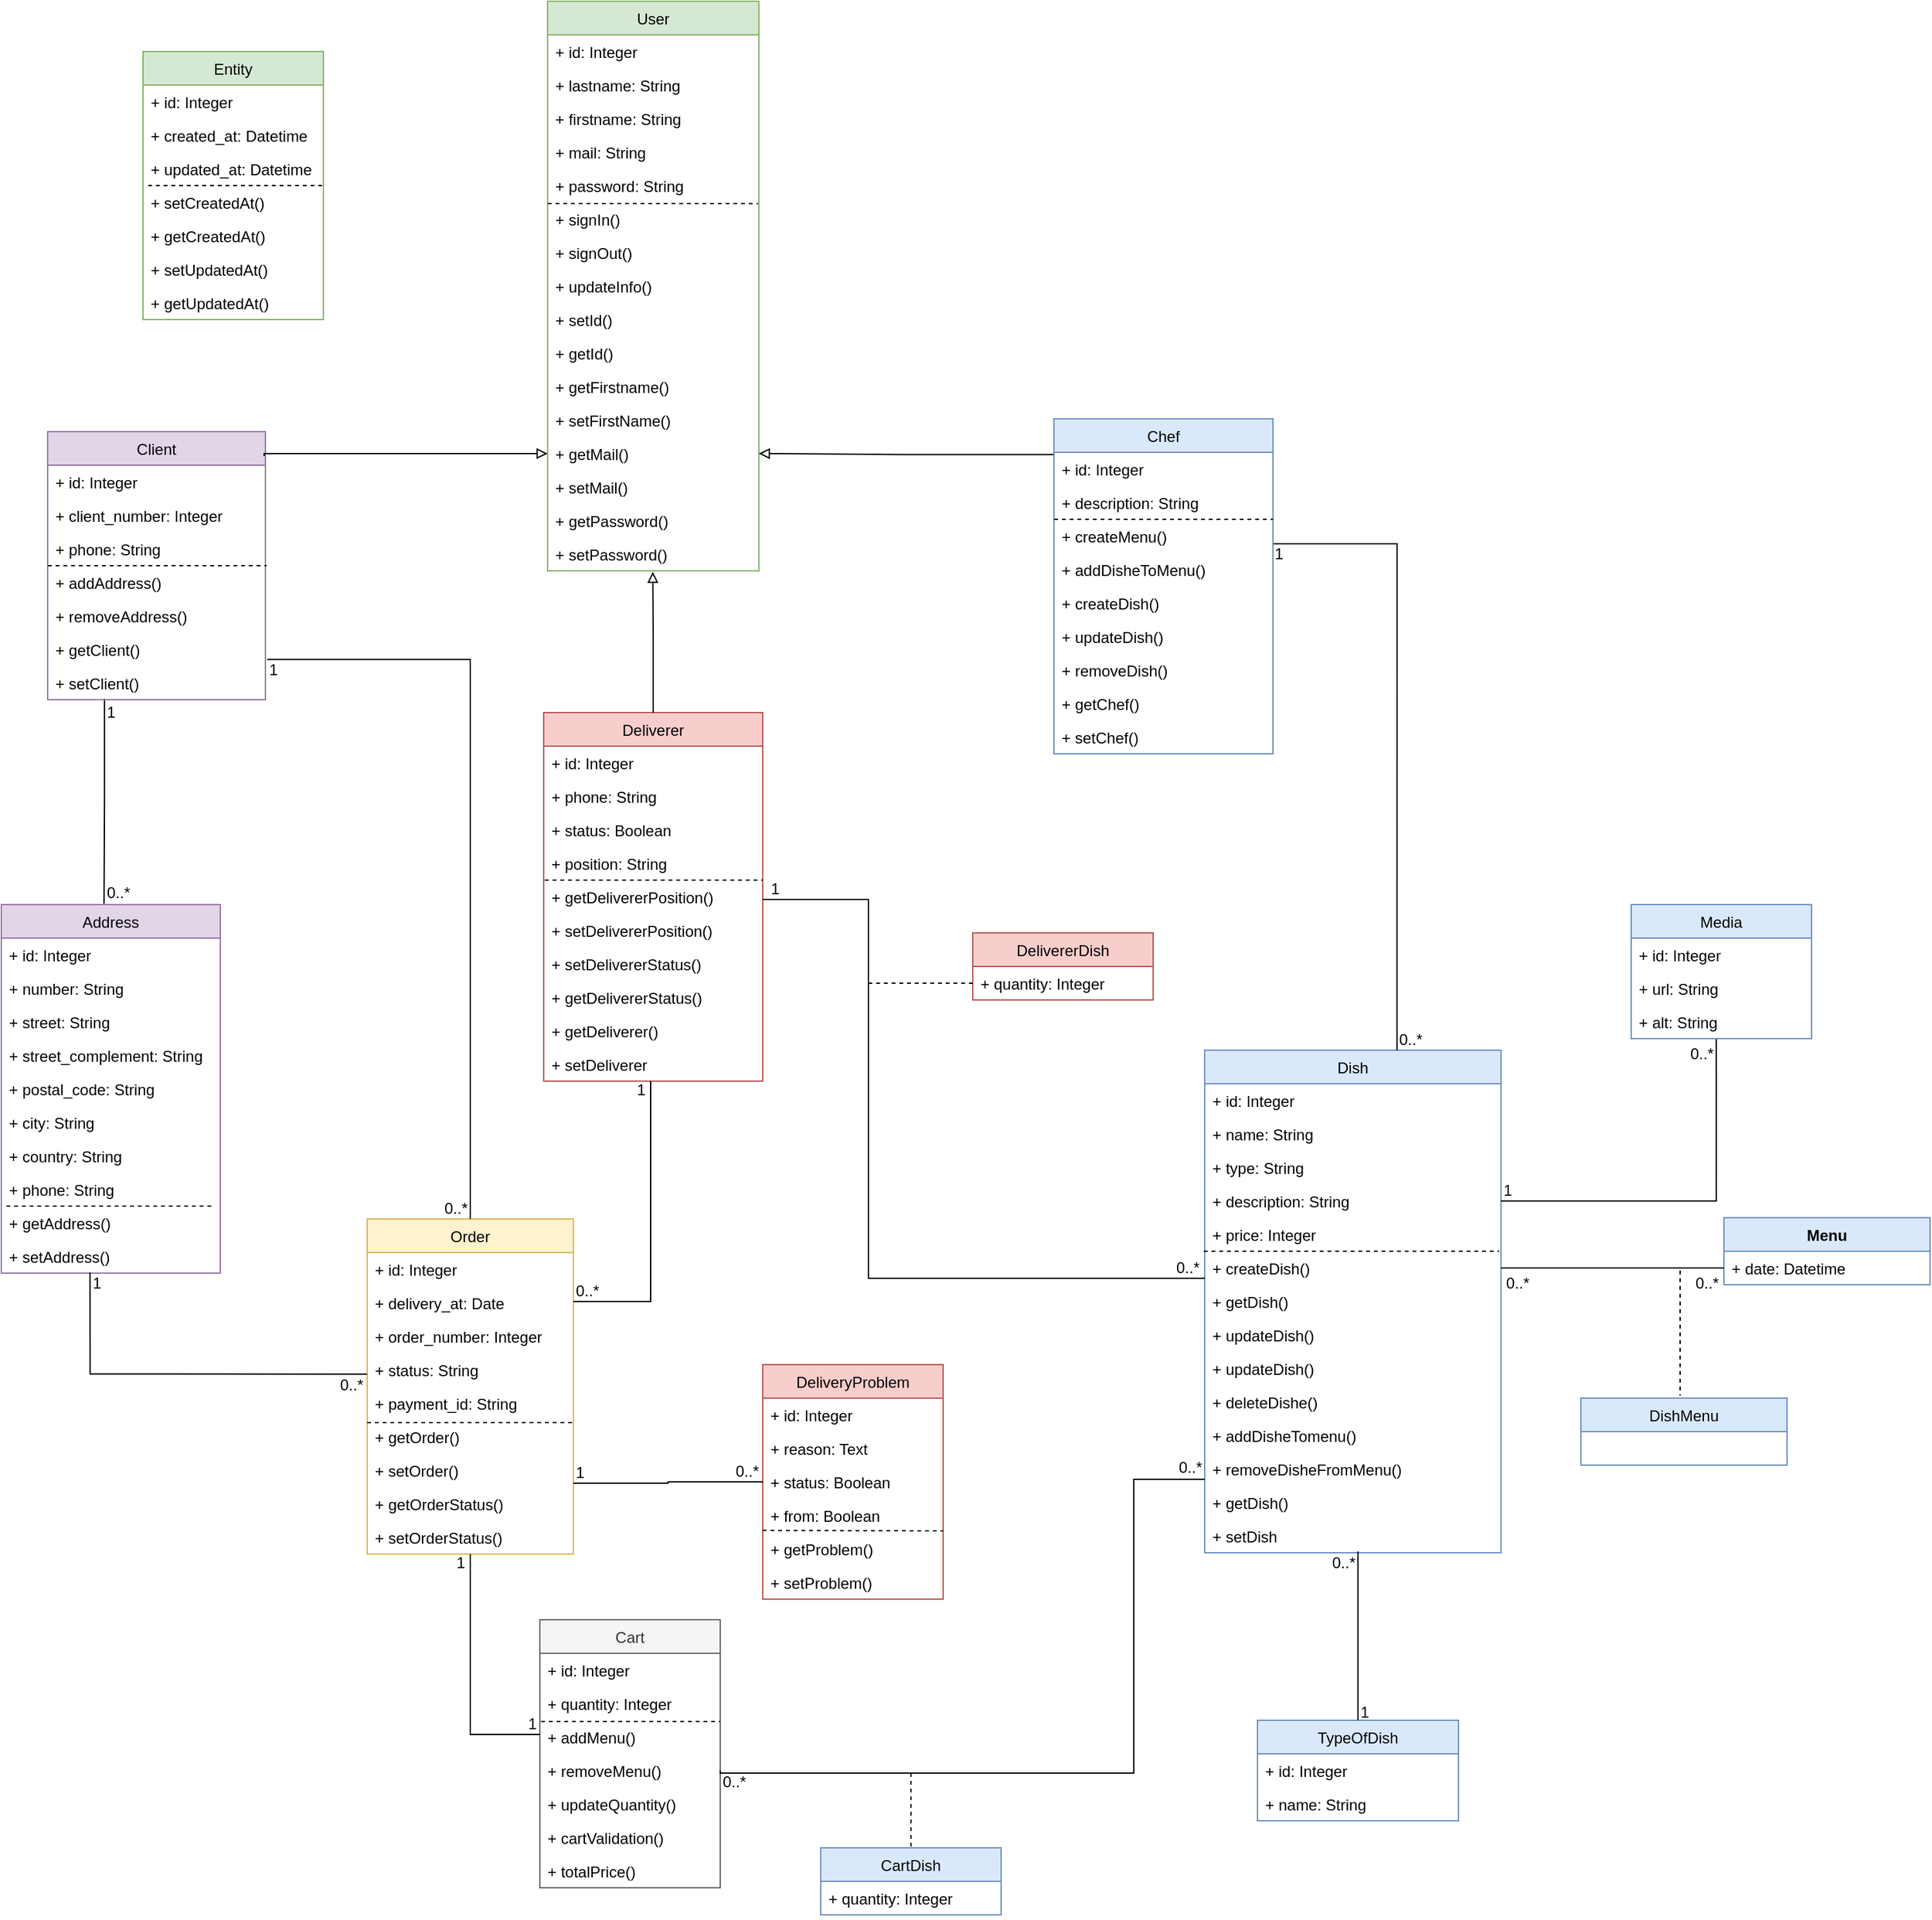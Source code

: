 <mxfile version="16.1.2" type="device" pages="2"><diagram id="oSMzcCjsMUZDx_pxM2OZ" name="Diagramme de classes"><mxGraphModel dx="1822" dy="1673" grid="0" gridSize="10" guides="1" tooltips="1" connect="1" arrows="1" fold="1" page="0" pageScale="1" pageWidth="827" pageHeight="1169" math="0" shadow="0"><root><mxCell id="0"/><mxCell id="1" parent="0"/><mxCell id="HCWtY8HCrCNbNpSgRwrG-18" value="User" style="swimlane;fontStyle=0;childLayout=stackLayout;horizontal=1;startSize=26;fillColor=#d5e8d4;horizontalStack=0;resizeParent=1;resizeParentMax=0;resizeLast=0;collapsible=1;marginBottom=0;strokeColor=#82b366;" parent="1" vertex="1"><mxGeometry x="280" y="-580" width="164" height="442" as="geometry"/></mxCell><mxCell id="HCWtY8HCrCNbNpSgRwrG-19" value="+ id: Integer" style="text;strokeColor=none;fillColor=none;align=left;verticalAlign=top;spacingLeft=4;spacingRight=4;overflow=hidden;rotatable=0;points=[[0,0.5],[1,0.5]];portConstraint=eastwest;" parent="HCWtY8HCrCNbNpSgRwrG-18" vertex="1"><mxGeometry y="26" width="164" height="26" as="geometry"/></mxCell><mxCell id="HCWtY8HCrCNbNpSgRwrG-20" value="+ lastname: String" style="text;strokeColor=none;fillColor=none;align=left;verticalAlign=top;spacingLeft=4;spacingRight=4;overflow=hidden;rotatable=0;points=[[0,0.5],[1,0.5]];portConstraint=eastwest;" parent="HCWtY8HCrCNbNpSgRwrG-18" vertex="1"><mxGeometry y="52" width="164" height="26" as="geometry"/></mxCell><mxCell id="HCWtY8HCrCNbNpSgRwrG-21" value="+ firstname: String" style="text;strokeColor=none;fillColor=none;align=left;verticalAlign=top;spacingLeft=4;spacingRight=4;overflow=hidden;rotatable=0;points=[[0,0.5],[1,0.5]];portConstraint=eastwest;" parent="HCWtY8HCrCNbNpSgRwrG-18" vertex="1"><mxGeometry y="78" width="164" height="26" as="geometry"/></mxCell><mxCell id="HCWtY8HCrCNbNpSgRwrG-55" value="+ mail: String" style="text;strokeColor=none;fillColor=none;align=left;verticalAlign=top;spacingLeft=4;spacingRight=4;overflow=hidden;rotatable=0;points=[[0,0.5],[1,0.5]];portConstraint=eastwest;" parent="HCWtY8HCrCNbNpSgRwrG-18" vertex="1"><mxGeometry y="104" width="164" height="26" as="geometry"/></mxCell><mxCell id="BRgzUq3xXKHLKp0Ddlu8-53" value="" style="endArrow=none;dashed=1;html=1;rounded=0;entryX=0.996;entryY=0.041;entryDx=0;entryDy=0;entryPerimeter=0;exitX=0.001;exitY=0.038;exitDx=0;exitDy=0;exitPerimeter=0;" parent="HCWtY8HCrCNbNpSgRwrG-18" source="BRgzUq3xXKHLKp0Ddlu8-52" target="BRgzUq3xXKHLKp0Ddlu8-52" edge="1"><mxGeometry width="50" height="50" relative="1" as="geometry"><mxPoint x="-2.04" y="235" as="sourcePoint"/><mxPoint x="170.0" y="235.002" as="targetPoint"/></mxGeometry></mxCell><mxCell id="BRgzUq3xXKHLKp0Ddlu8-15" value="+ password: String" style="text;strokeColor=none;fillColor=none;align=left;verticalAlign=top;spacingLeft=4;spacingRight=4;overflow=hidden;rotatable=0;points=[[0,0.5],[1,0.5]];portConstraint=eastwest;" parent="HCWtY8HCrCNbNpSgRwrG-18" vertex="1"><mxGeometry y="130" width="164" height="26" as="geometry"/></mxCell><mxCell id="BRgzUq3xXKHLKp0Ddlu8-52" value="+ signIn()" style="text;strokeColor=none;fillColor=none;align=left;verticalAlign=top;spacingLeft=4;spacingRight=4;overflow=hidden;rotatable=0;points=[[0,0.5],[1,0.5]];portConstraint=eastwest;" parent="HCWtY8HCrCNbNpSgRwrG-18" vertex="1"><mxGeometry y="156" width="164" height="26" as="geometry"/></mxCell><mxCell id="BRgzUq3xXKHLKp0Ddlu8-54" value="+ signOut()" style="text;strokeColor=none;fillColor=none;align=left;verticalAlign=top;spacingLeft=4;spacingRight=4;overflow=hidden;rotatable=0;points=[[0,0.5],[1,0.5]];portConstraint=eastwest;" parent="HCWtY8HCrCNbNpSgRwrG-18" vertex="1"><mxGeometry y="182" width="164" height="26" as="geometry"/></mxCell><mxCell id="BRgzUq3xXKHLKp0Ddlu8-55" value="+ updateInfo()" style="text;strokeColor=none;fillColor=none;align=left;verticalAlign=top;spacingLeft=4;spacingRight=4;overflow=hidden;rotatable=0;points=[[0,0.5],[1,0.5]];portConstraint=eastwest;" parent="HCWtY8HCrCNbNpSgRwrG-18" vertex="1"><mxGeometry y="208" width="164" height="26" as="geometry"/></mxCell><mxCell id="knL9Pe6o5lccqm4JwBNm-5" value="+ setId()" style="text;strokeColor=none;fillColor=none;align=left;verticalAlign=top;spacingLeft=4;spacingRight=4;overflow=hidden;rotatable=0;points=[[0,0.5],[1,0.5]];portConstraint=eastwest;" parent="HCWtY8HCrCNbNpSgRwrG-18" vertex="1"><mxGeometry y="234" width="164" height="26" as="geometry"/></mxCell><mxCell id="knL9Pe6o5lccqm4JwBNm-4" value="+ getId()" style="text;strokeColor=none;fillColor=none;align=left;verticalAlign=top;spacingLeft=4;spacingRight=4;overflow=hidden;rotatable=0;points=[[0,0.5],[1,0.5]];portConstraint=eastwest;" parent="HCWtY8HCrCNbNpSgRwrG-18" vertex="1"><mxGeometry y="260" width="164" height="26" as="geometry"/></mxCell><mxCell id="knL9Pe6o5lccqm4JwBNm-10" value="+ getFirstname()" style="text;strokeColor=none;fillColor=none;align=left;verticalAlign=top;spacingLeft=4;spacingRight=4;overflow=hidden;rotatable=0;points=[[0,0.5],[1,0.5]];portConstraint=eastwest;" parent="HCWtY8HCrCNbNpSgRwrG-18" vertex="1"><mxGeometry y="286" width="164" height="26" as="geometry"/></mxCell><mxCell id="knL9Pe6o5lccqm4JwBNm-9" value="+ setFirstName()" style="text;strokeColor=none;fillColor=none;align=left;verticalAlign=top;spacingLeft=4;spacingRight=4;overflow=hidden;rotatable=0;points=[[0,0.5],[1,0.5]];portConstraint=eastwest;" parent="HCWtY8HCrCNbNpSgRwrG-18" vertex="1"><mxGeometry y="312" width="164" height="26" as="geometry"/></mxCell><mxCell id="knL9Pe6o5lccqm4JwBNm-8" value="+ getMail()" style="text;strokeColor=none;fillColor=none;align=left;verticalAlign=top;spacingLeft=4;spacingRight=4;overflow=hidden;rotatable=0;points=[[0,0.5],[1,0.5]];portConstraint=eastwest;" parent="HCWtY8HCrCNbNpSgRwrG-18" vertex="1"><mxGeometry y="338" width="164" height="26" as="geometry"/></mxCell><mxCell id="knL9Pe6o5lccqm4JwBNm-7" value="+ setMail()" style="text;strokeColor=none;fillColor=none;align=left;verticalAlign=top;spacingLeft=4;spacingRight=4;overflow=hidden;rotatable=0;points=[[0,0.5],[1,0.5]];portConstraint=eastwest;" parent="HCWtY8HCrCNbNpSgRwrG-18" vertex="1"><mxGeometry y="364" width="164" height="26" as="geometry"/></mxCell><mxCell id="knL9Pe6o5lccqm4JwBNm-6" value="+ getPassword()" style="text;strokeColor=none;fillColor=none;align=left;verticalAlign=top;spacingLeft=4;spacingRight=4;overflow=hidden;rotatable=0;points=[[0,0.5],[1,0.5]];portConstraint=eastwest;" parent="HCWtY8HCrCNbNpSgRwrG-18" vertex="1"><mxGeometry y="390" width="164" height="26" as="geometry"/></mxCell><mxCell id="knL9Pe6o5lccqm4JwBNm-11" value="+ setPassword()" style="text;strokeColor=none;fillColor=none;align=left;verticalAlign=top;spacingLeft=4;spacingRight=4;overflow=hidden;rotatable=0;points=[[0,0.5],[1,0.5]];portConstraint=eastwest;" parent="HCWtY8HCrCNbNpSgRwrG-18" vertex="1"><mxGeometry y="416" width="164" height="26" as="geometry"/></mxCell><mxCell id="HCWtY8HCrCNbNpSgRwrG-25" value="Deliverer" style="swimlane;fontStyle=0;childLayout=stackLayout;horizontal=1;startSize=26;fillColor=#f8cecc;horizontalStack=0;resizeParent=1;resizeParentMax=0;resizeLast=0;collapsible=1;marginBottom=0;strokeColor=#b85450;" parent="1" vertex="1"><mxGeometry x="277" y="-28" width="170" height="286" as="geometry"/></mxCell><mxCell id="HCWtY8HCrCNbNpSgRwrG-99" value="+ id: Integer" style="text;strokeColor=none;fillColor=none;align=left;verticalAlign=top;spacingLeft=4;spacingRight=4;overflow=hidden;rotatable=0;points=[[0,0.5],[1,0.5]];portConstraint=eastwest;" parent="HCWtY8HCrCNbNpSgRwrG-25" vertex="1"><mxGeometry y="26" width="170" height="26" as="geometry"/></mxCell><mxCell id="44Ihr5n7w7c9BhuA50tJ-9" value="+ phone: String" style="text;strokeColor=none;fillColor=none;align=left;verticalAlign=top;spacingLeft=4;spacingRight=4;overflow=hidden;rotatable=0;points=[[0,0.5],[1,0.5]];portConstraint=eastwest;" parent="HCWtY8HCrCNbNpSgRwrG-25" vertex="1"><mxGeometry y="52" width="170" height="26" as="geometry"/></mxCell><mxCell id="44Ihr5n7w7c9BhuA50tJ-10" value="+ status: Boolean" style="text;strokeColor=none;fillColor=none;align=left;verticalAlign=top;spacingLeft=4;spacingRight=4;overflow=hidden;rotatable=0;points=[[0,0.5],[1,0.5]];portConstraint=eastwest;" parent="HCWtY8HCrCNbNpSgRwrG-25" vertex="1"><mxGeometry y="78" width="170" height="26" as="geometry"/></mxCell><mxCell id="HCWtY8HCrCNbNpSgRwrG-32" value="+ position: String" style="text;strokeColor=none;fillColor=none;align=left;verticalAlign=top;spacingLeft=4;spacingRight=4;overflow=hidden;rotatable=0;points=[[0,0.5],[1,0.5]];portConstraint=eastwest;" parent="HCWtY8HCrCNbNpSgRwrG-25" vertex="1"><mxGeometry y="104" width="170" height="26" as="geometry"/></mxCell><mxCell id="msqsp6Q4Q42VtMNGv1mi-11" value="+ getDelivererPosition()" style="text;strokeColor=none;fillColor=none;align=left;verticalAlign=top;spacingLeft=4;spacingRight=4;overflow=hidden;rotatable=0;points=[[0,0.5],[1,0.5]];portConstraint=eastwest;" parent="HCWtY8HCrCNbNpSgRwrG-25" vertex="1"><mxGeometry y="130" width="170" height="26" as="geometry"/></mxCell><mxCell id="msqsp6Q4Q42VtMNGv1mi-12" value="+ setDelivererPosition()" style="text;strokeColor=none;fillColor=none;align=left;verticalAlign=top;spacingLeft=4;spacingRight=4;overflow=hidden;rotatable=0;points=[[0,0.5],[1,0.5]];portConstraint=eastwest;" parent="HCWtY8HCrCNbNpSgRwrG-25" vertex="1"><mxGeometry y="156" width="170" height="26" as="geometry"/></mxCell><mxCell id="msqsp6Q4Q42VtMNGv1mi-13" value="+ setDelivererStatus()" style="text;strokeColor=none;fillColor=none;align=left;verticalAlign=top;spacingLeft=4;spacingRight=4;overflow=hidden;rotatable=0;points=[[0,0.5],[1,0.5]];portConstraint=eastwest;" parent="HCWtY8HCrCNbNpSgRwrG-25" vertex="1"><mxGeometry y="182" width="170" height="26" as="geometry"/></mxCell><mxCell id="msqsp6Q4Q42VtMNGv1mi-14" value="+ getDelivererStatus()" style="text;strokeColor=none;fillColor=none;align=left;verticalAlign=top;spacingLeft=4;spacingRight=4;overflow=hidden;rotatable=0;points=[[0,0.5],[1,0.5]];portConstraint=eastwest;" parent="HCWtY8HCrCNbNpSgRwrG-25" vertex="1"><mxGeometry y="208" width="170" height="26" as="geometry"/></mxCell><mxCell id="msqsp6Q4Q42VtMNGv1mi-25" value="+ getDeliverer()" style="text;strokeColor=none;fillColor=none;align=left;verticalAlign=top;spacingLeft=4;spacingRight=4;overflow=hidden;rotatable=0;points=[[0,0.5],[1,0.5]];portConstraint=eastwest;" parent="HCWtY8HCrCNbNpSgRwrG-25" vertex="1"><mxGeometry y="234" width="170" height="26" as="geometry"/></mxCell><mxCell id="msqsp6Q4Q42VtMNGv1mi-24" value="+ setDeliverer" style="text;strokeColor=none;fillColor=none;align=left;verticalAlign=top;spacingLeft=4;spacingRight=4;overflow=hidden;rotatable=0;points=[[0,0.5],[1,0.5]];portConstraint=eastwest;" parent="HCWtY8HCrCNbNpSgRwrG-25" vertex="1"><mxGeometry y="260" width="170" height="26" as="geometry"/></mxCell><mxCell id="BRgzUq3xXKHLKp0Ddlu8-68" value="" style="endArrow=none;dashed=1;html=1;rounded=0;entryX=0.995;entryY=0;entryDx=0;entryDy=0;entryPerimeter=0;exitX=0.007;exitY=-0.038;exitDx=0;exitDy=0;exitPerimeter=0;" parent="HCWtY8HCrCNbNpSgRwrG-25" edge="1"><mxGeometry width="50" height="50" relative="1" as="geometry"><mxPoint x="0.85" y="130.002" as="sourcePoint"/><mxPoint x="170.0" y="130" as="targetPoint"/></mxGeometry></mxCell><mxCell id="HCWtY8HCrCNbNpSgRwrG-33" value="Order" style="swimlane;fontStyle=0;childLayout=stackLayout;horizontal=1;startSize=26;fillColor=#fff2cc;horizontalStack=0;resizeParent=1;resizeParentMax=0;resizeLast=0;collapsible=1;marginBottom=0;strokeColor=#d6b656;" parent="1" vertex="1"><mxGeometry x="140" y="365" width="160" height="260" as="geometry"/></mxCell><mxCell id="HCWtY8HCrCNbNpSgRwrG-34" value="+ id: Integer" style="text;strokeColor=none;fillColor=none;align=left;verticalAlign=top;spacingLeft=4;spacingRight=4;overflow=hidden;rotatable=0;points=[[0,0.5],[1,0.5]];portConstraint=eastwest;" parent="HCWtY8HCrCNbNpSgRwrG-33" vertex="1"><mxGeometry y="26" width="160" height="26" as="geometry"/></mxCell><mxCell id="HCWtY8HCrCNbNpSgRwrG-36" value="+ delivery_at: Date" style="text;strokeColor=none;fillColor=none;align=left;verticalAlign=top;spacingLeft=4;spacingRight=4;overflow=hidden;rotatable=0;points=[[0,0.5],[1,0.5]];portConstraint=eastwest;" parent="HCWtY8HCrCNbNpSgRwrG-33" vertex="1"><mxGeometry y="52" width="160" height="26" as="geometry"/></mxCell><mxCell id="44Ihr5n7w7c9BhuA50tJ-15" value="+ order_number: Integer" style="text;strokeColor=none;fillColor=none;align=left;verticalAlign=top;spacingLeft=4;spacingRight=4;overflow=hidden;rotatable=0;points=[[0,0.5],[1,0.5]];portConstraint=eastwest;" parent="HCWtY8HCrCNbNpSgRwrG-33" vertex="1"><mxGeometry y="78" width="160" height="26" as="geometry"/></mxCell><mxCell id="BRgzUq3xXKHLKp0Ddlu8-22" value="+ status: String" style="text;strokeColor=none;fillColor=none;align=left;verticalAlign=top;spacingLeft=4;spacingRight=4;overflow=hidden;rotatable=0;points=[[0,0.5],[1,0.5]];portConstraint=eastwest;" parent="HCWtY8HCrCNbNpSgRwrG-33" vertex="1"><mxGeometry y="104" width="160" height="26" as="geometry"/></mxCell><mxCell id="44Ihr5n7w7c9BhuA50tJ-16" value="+ payment_id: String" style="text;strokeColor=none;fillColor=none;align=left;verticalAlign=top;spacingLeft=4;spacingRight=4;overflow=hidden;rotatable=0;points=[[0,0.5],[1,0.5]];portConstraint=eastwest;" parent="HCWtY8HCrCNbNpSgRwrG-33" vertex="1"><mxGeometry y="130" width="160" height="26" as="geometry"/></mxCell><mxCell id="msqsp6Q4Q42VtMNGv1mi-3" value="" style="endArrow=none;dashed=1;html=1;rounded=0;exitX=0.001;exitY=0.038;exitDx=0;exitDy=0;exitPerimeter=0;" parent="HCWtY8HCrCNbNpSgRwrG-33" edge="1"><mxGeometry width="50" height="50" relative="1" as="geometry"><mxPoint x="8.527e-14" y="157.998" as="sourcePoint"/><mxPoint x="159" y="158" as="targetPoint"/></mxGeometry></mxCell><mxCell id="msqsp6Q4Q42VtMNGv1mi-4" value="+ getOrder()" style="text;strokeColor=none;fillColor=none;align=left;verticalAlign=top;spacingLeft=4;spacingRight=4;overflow=hidden;rotatable=0;points=[[0,0.5],[1,0.5]];portConstraint=eastwest;" parent="HCWtY8HCrCNbNpSgRwrG-33" vertex="1"><mxGeometry y="156" width="160" height="26" as="geometry"/></mxCell><mxCell id="msqsp6Q4Q42VtMNGv1mi-5" value="+ setOrder()" style="text;strokeColor=none;fillColor=none;align=left;verticalAlign=top;spacingLeft=4;spacingRight=4;overflow=hidden;rotatable=0;points=[[0,0.5],[1,0.5]];portConstraint=eastwest;" parent="HCWtY8HCrCNbNpSgRwrG-33" vertex="1"><mxGeometry y="182" width="160" height="26" as="geometry"/></mxCell><mxCell id="msqsp6Q4Q42VtMNGv1mi-9" value="+ getOrderStatus()" style="text;strokeColor=none;fillColor=none;align=left;verticalAlign=top;spacingLeft=4;spacingRight=4;overflow=hidden;rotatable=0;points=[[0,0.5],[1,0.5]];portConstraint=eastwest;" parent="HCWtY8HCrCNbNpSgRwrG-33" vertex="1"><mxGeometry y="208" width="160" height="26" as="geometry"/></mxCell><mxCell id="msqsp6Q4Q42VtMNGv1mi-10" value="+ setOrderStatus()" style="text;strokeColor=none;fillColor=none;align=left;verticalAlign=top;spacingLeft=4;spacingRight=4;overflow=hidden;rotatable=0;points=[[0,0.5],[1,0.5]];portConstraint=eastwest;" parent="HCWtY8HCrCNbNpSgRwrG-33" vertex="1"><mxGeometry y="234" width="160" height="26" as="geometry"/></mxCell><mxCell id="HCWtY8HCrCNbNpSgRwrG-38" value="Dish" style="swimlane;fontStyle=0;childLayout=stackLayout;horizontal=1;startSize=26;fillColor=#dae8fc;horizontalStack=0;resizeParent=1;resizeParentMax=0;resizeLast=0;collapsible=1;marginBottom=0;strokeColor=#6c8ebf;" parent="1" vertex="1"><mxGeometry x="790" y="234" width="230" height="390" as="geometry"/></mxCell><mxCell id="HCWtY8HCrCNbNpSgRwrG-39" value="+ id: Integer" style="text;strokeColor=none;fillColor=none;align=left;verticalAlign=top;spacingLeft=4;spacingRight=4;overflow=hidden;rotatable=0;points=[[0,0.5],[1,0.5]];portConstraint=eastwest;" parent="HCWtY8HCrCNbNpSgRwrG-38" vertex="1"><mxGeometry y="26" width="230" height="26" as="geometry"/></mxCell><mxCell id="HCWtY8HCrCNbNpSgRwrG-43" value="+ name: String" style="text;strokeColor=none;fillColor=none;align=left;verticalAlign=top;spacingLeft=4;spacingRight=4;overflow=hidden;rotatable=0;points=[[0,0.5],[1,0.5]];portConstraint=eastwest;" parent="HCWtY8HCrCNbNpSgRwrG-38" vertex="1"><mxGeometry y="52" width="230" height="26" as="geometry"/></mxCell><mxCell id="HCWtY8HCrCNbNpSgRwrG-41" value="+ type: String" style="text;strokeColor=none;fillColor=none;align=left;verticalAlign=top;spacingLeft=4;spacingRight=4;overflow=hidden;rotatable=0;points=[[0,0.5],[1,0.5]];portConstraint=eastwest;" parent="HCWtY8HCrCNbNpSgRwrG-38" vertex="1"><mxGeometry y="78" width="230" height="26" as="geometry"/></mxCell><mxCell id="44Ihr5n7w7c9BhuA50tJ-21" value="+ description: String" style="text;strokeColor=none;fillColor=none;align=left;verticalAlign=top;spacingLeft=4;spacingRight=4;overflow=hidden;rotatable=0;points=[[0,0.5],[1,0.5]];portConstraint=eastwest;" parent="HCWtY8HCrCNbNpSgRwrG-38" vertex="1"><mxGeometry y="104" width="230" height="26" as="geometry"/></mxCell><mxCell id="44Ihr5n7w7c9BhuA50tJ-22" value="+ price: Integer" style="text;strokeColor=none;fillColor=none;align=left;verticalAlign=top;spacingLeft=4;spacingRight=4;overflow=hidden;rotatable=0;points=[[0,0.5],[1,0.5]];portConstraint=eastwest;" parent="HCWtY8HCrCNbNpSgRwrG-38" vertex="1"><mxGeometry y="130" width="230" height="26" as="geometry"/></mxCell><mxCell id="BRgzUq3xXKHLKp0Ddlu8-60" value="+ createDish()" style="text;strokeColor=none;fillColor=none;align=left;verticalAlign=top;spacingLeft=4;spacingRight=4;overflow=hidden;rotatable=0;points=[[0,0.5],[1,0.5]];portConstraint=eastwest;" parent="HCWtY8HCrCNbNpSgRwrG-38" vertex="1"><mxGeometry y="156" width="230" height="26" as="geometry"/></mxCell><mxCell id="msqsp6Q4Q42VtMNGv1mi-21" value="+ getDish()" style="text;strokeColor=none;fillColor=none;align=left;verticalAlign=top;spacingLeft=4;spacingRight=4;overflow=hidden;rotatable=0;points=[[0,0.5],[1,0.5]];portConstraint=eastwest;" parent="HCWtY8HCrCNbNpSgRwrG-38" vertex="1"><mxGeometry y="182" width="230" height="26" as="geometry"/></mxCell><mxCell id="BRgzUq3xXKHLKp0Ddlu8-59" value="" style="endArrow=none;dashed=1;html=1;rounded=0;entryX=0.994;entryY=0;entryDx=0;entryDy=0;entryPerimeter=0;exitX=-0.003;exitY=0;exitDx=0;exitDy=0;exitPerimeter=0;" parent="HCWtY8HCrCNbNpSgRwrG-38" source="BRgzUq3xXKHLKp0Ddlu8-60" target="BRgzUq3xXKHLKp0Ddlu8-60" edge="1"><mxGeometry width="50" height="50" relative="1" as="geometry"><mxPoint y="156.002" as="sourcePoint"/><mxPoint x="138.88" y="156.002" as="targetPoint"/></mxGeometry></mxCell><mxCell id="s3YeDfiIvU48fobacHZf-2" value="+ updateDish()" style="text;strokeColor=none;fillColor=none;align=left;verticalAlign=top;spacingLeft=4;spacingRight=4;overflow=hidden;rotatable=0;points=[[0,0.5],[1,0.5]];portConstraint=eastwest;" parent="HCWtY8HCrCNbNpSgRwrG-38" vertex="1"><mxGeometry y="208" width="230" height="26" as="geometry"/></mxCell><mxCell id="BRgzUq3xXKHLKp0Ddlu8-61" value="+ updateDish()" style="text;strokeColor=none;fillColor=none;align=left;verticalAlign=top;spacingLeft=4;spacingRight=4;overflow=hidden;rotatable=0;points=[[0,0.5],[1,0.5]];portConstraint=eastwest;" parent="HCWtY8HCrCNbNpSgRwrG-38" vertex="1"><mxGeometry y="234" width="230" height="26" as="geometry"/></mxCell><mxCell id="BRgzUq3xXKHLKp0Ddlu8-62" value="+ deleteDishe()" style="text;strokeColor=none;fillColor=none;align=left;verticalAlign=top;spacingLeft=4;spacingRight=4;overflow=hidden;rotatable=0;points=[[0,0.5],[1,0.5]];portConstraint=eastwest;" parent="HCWtY8HCrCNbNpSgRwrG-38" vertex="1"><mxGeometry y="260" width="230" height="26" as="geometry"/></mxCell><mxCell id="BRgzUq3xXKHLKp0Ddlu8-63" value="+ addDisheTomenu()" style="text;strokeColor=none;fillColor=none;align=left;verticalAlign=top;spacingLeft=4;spacingRight=4;overflow=hidden;rotatable=0;points=[[0,0.5],[1,0.5]];portConstraint=eastwest;" parent="HCWtY8HCrCNbNpSgRwrG-38" vertex="1"><mxGeometry y="286" width="230" height="26" as="geometry"/></mxCell><mxCell id="BRgzUq3xXKHLKp0Ddlu8-64" value="+ removeDisheFromMenu()" style="text;strokeColor=none;fillColor=none;align=left;verticalAlign=top;spacingLeft=4;spacingRight=4;overflow=hidden;rotatable=0;points=[[0,0.5],[1,0.5]];portConstraint=eastwest;" parent="HCWtY8HCrCNbNpSgRwrG-38" vertex="1"><mxGeometry y="312" width="230" height="26" as="geometry"/></mxCell><mxCell id="msqsp6Q4Q42VtMNGv1mi-29" value="+ getDish()" style="text;strokeColor=none;fillColor=none;align=left;verticalAlign=top;spacingLeft=4;spacingRight=4;overflow=hidden;rotatable=0;points=[[0,0.5],[1,0.5]];portConstraint=eastwest;" parent="HCWtY8HCrCNbNpSgRwrG-38" vertex="1"><mxGeometry y="338" width="230" height="26" as="geometry"/></mxCell><mxCell id="msqsp6Q4Q42VtMNGv1mi-28" value="+ setDish" style="text;strokeColor=none;fillColor=none;align=left;verticalAlign=top;spacingLeft=4;spacingRight=4;overflow=hidden;rotatable=0;points=[[0,0.5],[1,0.5]];portConstraint=eastwest;" parent="HCWtY8HCrCNbNpSgRwrG-38" vertex="1"><mxGeometry y="364" width="230" height="26" as="geometry"/></mxCell><mxCell id="eBEK_fKRrqWcGKObdvI6-1" value="Cart" style="swimlane;fontStyle=0;childLayout=stackLayout;horizontal=1;startSize=26;fillColor=#f5f5f5;horizontalStack=0;resizeParent=1;resizeParentMax=0;resizeLast=0;collapsible=1;marginBottom=0;labelBackgroundColor=none;fontColor=#333333;strokeColor=#666666;" parent="1" vertex="1"><mxGeometry x="274" y="676" width="140" height="208" as="geometry"/></mxCell><mxCell id="eBEK_fKRrqWcGKObdvI6-2" value="+ id: Integer" style="text;strokeColor=none;fillColor=none;align=left;verticalAlign=top;spacingLeft=4;spacingRight=4;overflow=hidden;rotatable=0;points=[[0,0.5],[1,0.5]];portConstraint=eastwest;labelBackgroundColor=none;" parent="eBEK_fKRrqWcGKObdvI6-1" vertex="1"><mxGeometry y="26" width="140" height="26" as="geometry"/></mxCell><mxCell id="eBEK_fKRrqWcGKObdvI6-4" value="+ quantity: Integer" style="text;strokeColor=none;fillColor=none;align=left;verticalAlign=top;spacingLeft=4;spacingRight=4;overflow=hidden;rotatable=0;points=[[0,0.5],[1,0.5]];portConstraint=eastwest;labelBackgroundColor=none;" parent="eBEK_fKRrqWcGKObdvI6-1" vertex="1"><mxGeometry y="52" width="140" height="26" as="geometry"/></mxCell><mxCell id="BRgzUq3xXKHLKp0Ddlu8-16" value="+ addMenu()" style="text;strokeColor=none;fillColor=none;align=left;verticalAlign=top;spacingLeft=4;spacingRight=4;overflow=hidden;rotatable=0;points=[[0,0.5],[1,0.5]];portConstraint=eastwest;labelBackgroundColor=none;" parent="eBEK_fKRrqWcGKObdvI6-1" vertex="1"><mxGeometry y="78" width="140" height="26" as="geometry"/></mxCell><mxCell id="BRgzUq3xXKHLKp0Ddlu8-17" value="" style="endArrow=none;dashed=1;html=1;rounded=0;entryX=0.999;entryY=0.962;entryDx=0;entryDy=0;entryPerimeter=0;exitX=0.007;exitY=-0.038;exitDx=0;exitDy=0;exitPerimeter=0;" parent="eBEK_fKRrqWcGKObdvI6-1" edge="1"><mxGeometry width="50" height="50" relative="1" as="geometry"><mxPoint x="0.98" y="79.012" as="sourcePoint"/><mxPoint x="139.86" y="79.012" as="targetPoint"/></mxGeometry></mxCell><mxCell id="BRgzUq3xXKHLKp0Ddlu8-18" value="+ removeMenu()" style="text;strokeColor=none;fillColor=none;align=left;verticalAlign=top;spacingLeft=4;spacingRight=4;overflow=hidden;rotatable=0;points=[[0,0.5],[1,0.5]];portConstraint=eastwest;labelBackgroundColor=none;" parent="eBEK_fKRrqWcGKObdvI6-1" vertex="1"><mxGeometry y="104" width="140" height="26" as="geometry"/></mxCell><mxCell id="BRgzUq3xXKHLKp0Ddlu8-19" value="+ updateQuantity()" style="text;strokeColor=none;fillColor=none;align=left;verticalAlign=top;spacingLeft=4;spacingRight=4;overflow=hidden;rotatable=0;points=[[0,0.5],[1,0.5]];portConstraint=eastwest;labelBackgroundColor=none;" parent="eBEK_fKRrqWcGKObdvI6-1" vertex="1"><mxGeometry y="130" width="140" height="26" as="geometry"/></mxCell><mxCell id="6yoKgdQi1X0KpWhhwo-v-1" value="+ cartValidation()" style="text;strokeColor=none;fillColor=none;align=left;verticalAlign=top;spacingLeft=4;spacingRight=4;overflow=hidden;rotatable=0;points=[[0,0.5],[1,0.5]];portConstraint=eastwest;labelBackgroundColor=none;" parent="eBEK_fKRrqWcGKObdvI6-1" vertex="1"><mxGeometry y="156" width="140" height="26" as="geometry"/></mxCell><mxCell id="BRgzUq3xXKHLKp0Ddlu8-20" value="+ totalPrice()" style="text;strokeColor=none;fillColor=none;align=left;verticalAlign=top;spacingLeft=4;spacingRight=4;overflow=hidden;rotatable=0;points=[[0,0.5],[1,0.5]];portConstraint=eastwest;labelBackgroundColor=none;" parent="eBEK_fKRrqWcGKObdvI6-1" vertex="1"><mxGeometry y="182" width="140" height="26" as="geometry"/></mxCell><mxCell id="BRgzUq3xXKHLKp0Ddlu8-1" value="DishMenu" style="swimlane;fontStyle=0;childLayout=stackLayout;horizontal=1;startSize=26;fillColor=#dae8fc;horizontalStack=0;resizeParent=1;resizeParentMax=0;resizeLast=0;collapsible=1;marginBottom=0;strokeColor=#6c8ebf;" parent="1" vertex="1"><mxGeometry x="1082" y="504" width="160" height="52" as="geometry"/></mxCell><mxCell id="BRgzUq3xXKHLKp0Ddlu8-6" value="Address" style="swimlane;fontStyle=0;childLayout=stackLayout;horizontal=1;startSize=26;fillColor=#e1d5e7;horizontalStack=0;resizeParent=1;resizeParentMax=0;resizeLast=0;collapsible=1;marginBottom=0;strokeColor=#9673a6;" parent="1" vertex="1"><mxGeometry x="-144" y="121" width="170" height="286" as="geometry"/></mxCell><mxCell id="BRgzUq3xXKHLKp0Ddlu8-7" value="+ id: Integer" style="text;strokeColor=none;fillColor=none;align=left;verticalAlign=top;spacingLeft=4;spacingRight=4;overflow=hidden;rotatable=0;points=[[0,0.5],[1,0.5]];portConstraint=eastwest;" parent="BRgzUq3xXKHLKp0Ddlu8-6" vertex="1"><mxGeometry y="26" width="170" height="26" as="geometry"/></mxCell><mxCell id="BRgzUq3xXKHLKp0Ddlu8-8" value="+ number: String" style="text;strokeColor=none;fillColor=none;align=left;verticalAlign=top;spacingLeft=4;spacingRight=4;overflow=hidden;rotatable=0;points=[[0,0.5],[1,0.5]];portConstraint=eastwest;" parent="BRgzUq3xXKHLKp0Ddlu8-6" vertex="1"><mxGeometry y="52" width="170" height="26" as="geometry"/></mxCell><mxCell id="BRgzUq3xXKHLKp0Ddlu8-9" value="+ street: String" style="text;strokeColor=none;fillColor=none;align=left;verticalAlign=top;spacingLeft=4;spacingRight=4;overflow=hidden;rotatable=0;points=[[0,0.5],[1,0.5]];portConstraint=eastwest;" parent="BRgzUq3xXKHLKp0Ddlu8-6" vertex="1"><mxGeometry y="78" width="170" height="26" as="geometry"/></mxCell><mxCell id="BRgzUq3xXKHLKp0Ddlu8-10" value="+ street_complement: String" style="text;strokeColor=none;fillColor=none;align=left;verticalAlign=top;spacingLeft=4;spacingRight=4;overflow=hidden;rotatable=0;points=[[0,0.5],[1,0.5]];portConstraint=eastwest;" parent="BRgzUq3xXKHLKp0Ddlu8-6" vertex="1"><mxGeometry y="104" width="170" height="26" as="geometry"/></mxCell><mxCell id="BRgzUq3xXKHLKp0Ddlu8-11" value="+ postal_code: String" style="text;strokeColor=none;fillColor=none;align=left;verticalAlign=top;spacingLeft=4;spacingRight=4;overflow=hidden;rotatable=0;points=[[0,0.5],[1,0.5]];portConstraint=eastwest;" parent="BRgzUq3xXKHLKp0Ddlu8-6" vertex="1"><mxGeometry y="130" width="170" height="26" as="geometry"/></mxCell><mxCell id="BRgzUq3xXKHLKp0Ddlu8-12" value="+ city: String" style="text;strokeColor=none;fillColor=none;align=left;verticalAlign=top;spacingLeft=4;spacingRight=4;overflow=hidden;rotatable=0;points=[[0,0.5],[1,0.5]];portConstraint=eastwest;" parent="BRgzUq3xXKHLKp0Ddlu8-6" vertex="1"><mxGeometry y="156" width="170" height="26" as="geometry"/></mxCell><mxCell id="44Ihr5n7w7c9BhuA50tJ-13" value="+ country: String" style="text;strokeColor=none;fillColor=none;align=left;verticalAlign=top;spacingLeft=4;spacingRight=4;overflow=hidden;rotatable=0;points=[[0,0.5],[1,0.5]];portConstraint=eastwest;" parent="BRgzUq3xXKHLKp0Ddlu8-6" vertex="1"><mxGeometry y="182" width="170" height="26" as="geometry"/></mxCell><mxCell id="44Ihr5n7w7c9BhuA50tJ-14" value="+ phone: String" style="text;strokeColor=none;fillColor=none;align=left;verticalAlign=top;spacingLeft=4;spacingRight=4;overflow=hidden;rotatable=0;points=[[0,0.5],[1,0.5]];portConstraint=eastwest;" parent="BRgzUq3xXKHLKp0Ddlu8-6" vertex="1"><mxGeometry y="208" width="170" height="26" as="geometry"/></mxCell><mxCell id="msqsp6Q4Q42VtMNGv1mi-16" value="+ getAddress()" style="text;strokeColor=none;fillColor=none;align=left;verticalAlign=top;spacingLeft=4;spacingRight=4;overflow=hidden;rotatable=0;points=[[0,0.5],[1,0.5]];portConstraint=eastwest;" parent="BRgzUq3xXKHLKp0Ddlu8-6" vertex="1"><mxGeometry y="234" width="170" height="26" as="geometry"/></mxCell><mxCell id="msqsp6Q4Q42VtMNGv1mi-17" value="+ setAddress()" style="text;strokeColor=none;fillColor=none;align=left;verticalAlign=top;spacingLeft=4;spacingRight=4;overflow=hidden;rotatable=0;points=[[0,0.5],[1,0.5]];portConstraint=eastwest;" parent="BRgzUq3xXKHLKp0Ddlu8-6" vertex="1"><mxGeometry y="260" width="170" height="26" as="geometry"/></mxCell><mxCell id="msqsp6Q4Q42VtMNGv1mi-15" value="" style="endArrow=none;dashed=1;html=1;rounded=0;entryX=0.999;entryY=0.962;entryDx=0;entryDy=0;entryPerimeter=0;" parent="BRgzUq3xXKHLKp0Ddlu8-6" edge="1"><mxGeometry width="50" height="50" relative="1" as="geometry"><mxPoint x="4" y="234" as="sourcePoint"/><mxPoint x="164.83" y="234.012" as="targetPoint"/></mxGeometry></mxCell><mxCell id="BRgzUq3xXKHLKp0Ddlu8-25" value="" style="endArrow=none;html=1;rounded=0;entryX=0.469;entryY=-0.002;entryDx=0;entryDy=0;entryPerimeter=0;edgeStyle=orthogonalEdgeStyle;exitX=0.261;exitY=0.972;exitDx=0;exitDy=0;exitPerimeter=0;" parent="1" source="msqsp6Q4Q42VtMNGv1mi-23" target="BRgzUq3xXKHLKp0Ddlu8-6" edge="1"><mxGeometry relative="1" as="geometry"><mxPoint x="-140" y="230" as="sourcePoint"/><mxPoint x="380" y="390" as="targetPoint"/></mxGeometry></mxCell><mxCell id="BRgzUq3xXKHLKp0Ddlu8-26" value="1" style="resizable=0;html=1;align=left;verticalAlign=bottom;" parent="BRgzUq3xXKHLKp0Ddlu8-25" connectable="0" vertex="1"><mxGeometry x="-1" relative="1" as="geometry"><mxPoint y="19" as="offset"/></mxGeometry></mxCell><mxCell id="BRgzUq3xXKHLKp0Ddlu8-27" value="0..*" style="resizable=0;html=1;align=right;verticalAlign=bottom;" parent="BRgzUq3xXKHLKp0Ddlu8-25" connectable="0" vertex="1"><mxGeometry x="1" relative="1" as="geometry"><mxPoint x="21" as="offset"/></mxGeometry></mxCell><mxCell id="BRgzUq3xXKHLKp0Ddlu8-31" value="" style="endArrow=none;html=1;rounded=0;entryX=0.5;entryY=0;entryDx=0;entryDy=0;edgeStyle=orthogonalEdgeStyle;exitX=1.008;exitY=0.799;exitDx=0;exitDy=0;exitPerimeter=0;" parent="1" source="msqsp6Q4Q42VtMNGv1mi-22" target="HCWtY8HCrCNbNpSgRwrG-33" edge="1"><mxGeometry relative="1" as="geometry"><mxPoint x="117" y="-17" as="sourcePoint"/><mxPoint x="140" y="429" as="targetPoint"/><Array as="points"><mxPoint x="220" y="-69"/></Array></mxGeometry></mxCell><mxCell id="BRgzUq3xXKHLKp0Ddlu8-32" value="1" style="resizable=0;html=1;align=left;verticalAlign=bottom;" parent="BRgzUq3xXKHLKp0Ddlu8-31" connectable="0" vertex="1"><mxGeometry x="-1" relative="1" as="geometry"><mxPoint y="17" as="offset"/></mxGeometry></mxCell><mxCell id="BRgzUq3xXKHLKp0Ddlu8-33" value="0..*" style="resizable=0;html=1;align=right;verticalAlign=bottom;" parent="BRgzUq3xXKHLKp0Ddlu8-31" connectable="0" vertex="1"><mxGeometry x="1" relative="1" as="geometry"><mxPoint x="-2" as="offset"/></mxGeometry></mxCell><mxCell id="BRgzUq3xXKHLKp0Ddlu8-34" value="" style="endArrow=none;html=1;rounded=0;entryX=-0.001;entryY=0.628;entryDx=0;entryDy=0;edgeStyle=orthogonalEdgeStyle;entryPerimeter=0;exitX=0.405;exitY=0.983;exitDx=0;exitDy=0;exitPerimeter=0;" parent="1" source="msqsp6Q4Q42VtMNGv1mi-17" target="BRgzUq3xXKHLKp0Ddlu8-22" edge="1"><mxGeometry relative="1" as="geometry"><mxPoint x="-160" y="441" as="sourcePoint"/><mxPoint x="150" y="439.0" as="targetPoint"/></mxGeometry></mxCell><mxCell id="BRgzUq3xXKHLKp0Ddlu8-35" value="1" style="resizable=0;html=1;align=left;verticalAlign=bottom;" parent="BRgzUq3xXKHLKp0Ddlu8-34" connectable="0" vertex="1"><mxGeometry x="-1" relative="1" as="geometry"><mxPoint y="17" as="offset"/></mxGeometry></mxCell><mxCell id="BRgzUq3xXKHLKp0Ddlu8-36" value="0..*" style="resizable=0;html=1;align=right;verticalAlign=bottom;" parent="BRgzUq3xXKHLKp0Ddlu8-34" connectable="0" vertex="1"><mxGeometry x="1" relative="1" as="geometry"><mxPoint x="-2" y="17" as="offset"/></mxGeometry></mxCell><mxCell id="BRgzUq3xXKHLKp0Ddlu8-40" value="" style="endArrow=none;html=1;rounded=0;exitX=0.649;exitY=0;exitDx=0;exitDy=0;exitPerimeter=0;edgeStyle=orthogonalEdgeStyle;entryX=0.997;entryY=0.731;entryDx=0;entryDy=0;entryPerimeter=0;" parent="1" source="HCWtY8HCrCNbNpSgRwrG-38" target="gZZAGm_usVXVo8CsrTez-55" edge="1"><mxGeometry relative="1" as="geometry"><mxPoint x="220" y="390" as="sourcePoint"/><mxPoint x="670" y="360" as="targetPoint"/></mxGeometry></mxCell><mxCell id="BRgzUq3xXKHLKp0Ddlu8-41" value="0..*" style="resizable=0;html=1;align=left;verticalAlign=bottom;" parent="BRgzUq3xXKHLKp0Ddlu8-40" connectable="0" vertex="1"><mxGeometry x="-1" relative="1" as="geometry"/></mxCell><mxCell id="BRgzUq3xXKHLKp0Ddlu8-42" value="1" style="resizable=0;html=1;align=right;verticalAlign=bottom;" parent="BRgzUq3xXKHLKp0Ddlu8-40" connectable="0" vertex="1"><mxGeometry x="1" relative="1" as="geometry"><mxPoint x="9" y="16" as="offset"/></mxGeometry></mxCell><mxCell id="BRgzUq3xXKHLKp0Ddlu8-43" value="" style="endArrow=none;html=1;rounded=0;exitX=1;exitY=0.5;exitDx=0;exitDy=0;edgeStyle=orthogonalEdgeStyle;" parent="1" edge="1"><mxGeometry relative="1" as="geometry"><mxPoint x="300" y="429" as="sourcePoint"/><mxPoint x="360" y="258" as="targetPoint"/><Array as="points"><mxPoint x="360" y="429"/></Array></mxGeometry></mxCell><mxCell id="BRgzUq3xXKHLKp0Ddlu8-44" value="0..*" style="resizable=0;html=1;align=left;verticalAlign=bottom;" parent="BRgzUq3xXKHLKp0Ddlu8-43" connectable="0" vertex="1"><mxGeometry x="-1" relative="1" as="geometry"/></mxCell><mxCell id="BRgzUq3xXKHLKp0Ddlu8-45" value="1" style="resizable=0;html=1;align=right;verticalAlign=bottom;" parent="BRgzUq3xXKHLKp0Ddlu8-43" connectable="0" vertex="1"><mxGeometry x="1" relative="1" as="geometry"><mxPoint x="-4" y="15" as="offset"/></mxGeometry></mxCell><mxCell id="BRgzUq3xXKHLKp0Ddlu8-46" value="" style="endArrow=none;html=1;rounded=0;exitX=0;exitY=0.5;exitDx=0;exitDy=0;edgeStyle=orthogonalEdgeStyle;" parent="1" edge="1"><mxGeometry relative="1" as="geometry"><mxPoint x="790" y="411" as="sourcePoint"/><mxPoint x="447" y="117" as="targetPoint"/><Array as="points"><mxPoint x="529" y="411"/><mxPoint x="529" y="117"/><mxPoint x="447" y="117"/></Array></mxGeometry></mxCell><mxCell id="BRgzUq3xXKHLKp0Ddlu8-47" value="0..*" style="resizable=0;html=1;align=left;verticalAlign=bottom;" parent="BRgzUq3xXKHLKp0Ddlu8-46" connectable="0" vertex="1"><mxGeometry x="-1" relative="1" as="geometry"><mxPoint x="-24" as="offset"/></mxGeometry></mxCell><mxCell id="6yoKgdQi1X0KpWhhwo-v-6" value="" style="endArrow=none;html=1;rounded=0;edgeStyle=orthogonalEdgeStyle;" parent="1" target="msqsp6Q4Q42VtMNGv1mi-10" edge="1"><mxGeometry relative="1" as="geometry"><mxPoint x="274" y="765" as="sourcePoint"/><mxPoint x="213" y="692" as="targetPoint"/><Array as="points"><mxPoint x="220" y="765"/></Array></mxGeometry></mxCell><mxCell id="6yoKgdQi1X0KpWhhwo-v-7" value="1" style="resizable=0;html=1;align=left;verticalAlign=bottom;" parent="6yoKgdQi1X0KpWhhwo-v-6" connectable="0" vertex="1"><mxGeometry x="-1" relative="1" as="geometry"><mxPoint x="-11" as="offset"/></mxGeometry></mxCell><mxCell id="6yoKgdQi1X0KpWhhwo-v-8" value="1" style="resizable=0;html=1;align=right;verticalAlign=bottom;" parent="6yoKgdQi1X0KpWhhwo-v-6" connectable="0" vertex="1"><mxGeometry x="1" relative="1" as="geometry"><mxPoint x="-4" y="15" as="offset"/></mxGeometry></mxCell><mxCell id="gZZAGm_usVXVo8CsrTez-1" value="Client" style="swimlane;fontStyle=0;childLayout=stackLayout;horizontal=1;startSize=26;fillColor=#e1d5e7;horizontalStack=0;resizeParent=1;resizeParentMax=0;resizeLast=0;collapsible=1;marginBottom=0;strokeColor=#9673a6;" parent="1" vertex="1"><mxGeometry x="-108" y="-246" width="169" height="208" as="geometry"/></mxCell><mxCell id="gZZAGm_usVXVo8CsrTez-2" value="+ id: Integer" style="text;strokeColor=none;fillColor=none;align=left;verticalAlign=top;spacingLeft=4;spacingRight=4;overflow=hidden;rotatable=0;points=[[0,0.5],[1,0.5]];portConstraint=eastwest;" parent="gZZAGm_usVXVo8CsrTez-1" vertex="1"><mxGeometry y="26" width="169" height="26" as="geometry"/></mxCell><mxCell id="44Ihr5n7w7c9BhuA50tJ-12" value="+ client_number: Integer" style="text;strokeColor=none;fillColor=none;align=left;verticalAlign=top;spacingLeft=4;spacingRight=4;overflow=hidden;rotatable=0;points=[[0,0.5],[1,0.5]];portConstraint=eastwest;" parent="gZZAGm_usVXVo8CsrTez-1" vertex="1"><mxGeometry y="52" width="169" height="26" as="geometry"/></mxCell><mxCell id="44Ihr5n7w7c9BhuA50tJ-8" value="+ phone: String" style="text;strokeColor=none;fillColor=none;align=left;verticalAlign=top;spacingLeft=4;spacingRight=4;overflow=hidden;rotatable=0;points=[[0,0.5],[1,0.5]];portConstraint=eastwest;" parent="gZZAGm_usVXVo8CsrTez-1" vertex="1"><mxGeometry y="78" width="169" height="26" as="geometry"/></mxCell><mxCell id="gZZAGm_usVXVo8CsrTez-9" value="" style="endArrow=none;dashed=1;html=1;rounded=0;entryX=0.999;entryY=0.962;entryDx=0;entryDy=0;entryPerimeter=0;exitX=0.001;exitY=0.038;exitDx=0;exitDy=0;exitPerimeter=0;" parent="gZZAGm_usVXVo8CsrTez-1" edge="1"><mxGeometry width="50" height="50" relative="1" as="geometry"><mxPoint x="0.17" y="103.988" as="sourcePoint"/><mxPoint x="170.0" y="104.002" as="targetPoint"/></mxGeometry></mxCell><mxCell id="gZZAGm_usVXVo8CsrTez-14" value="+ addAddress()" style="text;strokeColor=none;fillColor=none;align=left;verticalAlign=top;spacingLeft=4;spacingRight=4;overflow=hidden;rotatable=0;points=[[0,0.5],[1,0.5]];portConstraint=eastwest;" parent="gZZAGm_usVXVo8CsrTez-1" vertex="1"><mxGeometry y="104" width="169" height="26" as="geometry"/></mxCell><mxCell id="gZZAGm_usVXVo8CsrTez-15" value="+ removeAddress()" style="text;strokeColor=none;fillColor=none;align=left;verticalAlign=top;spacingLeft=4;spacingRight=4;overflow=hidden;rotatable=0;points=[[0,0.5],[1,0.5]];portConstraint=eastwest;" parent="gZZAGm_usVXVo8CsrTez-1" vertex="1"><mxGeometry y="130" width="169" height="26" as="geometry"/></mxCell><mxCell id="msqsp6Q4Q42VtMNGv1mi-22" value="+ getClient()" style="text;strokeColor=none;fillColor=none;align=left;verticalAlign=top;spacingLeft=4;spacingRight=4;overflow=hidden;rotatable=0;points=[[0,0.5],[1,0.5]];portConstraint=eastwest;" parent="gZZAGm_usVXVo8CsrTez-1" vertex="1"><mxGeometry y="156" width="169" height="26" as="geometry"/></mxCell><mxCell id="msqsp6Q4Q42VtMNGv1mi-23" value="+ setClient()" style="text;strokeColor=none;fillColor=none;align=left;verticalAlign=top;spacingLeft=4;spacingRight=4;overflow=hidden;rotatable=0;points=[[0,0.5],[1,0.5]];portConstraint=eastwest;" parent="gZZAGm_usVXVo8CsrTez-1" vertex="1"><mxGeometry y="182" width="169" height="26" as="geometry"/></mxCell><mxCell id="gZZAGm_usVXVo8CsrTez-32" value="Chef" style="swimlane;fontStyle=0;childLayout=stackLayout;horizontal=1;startSize=26;fillColor=#dae8fc;horizontalStack=0;resizeParent=1;resizeParentMax=0;resizeLast=0;collapsible=1;marginBottom=0;strokeColor=#6c8ebf;" parent="1" vertex="1"><mxGeometry x="673" y="-256" width="170" height="260" as="geometry"/></mxCell><mxCell id="gZZAGm_usVXVo8CsrTez-33" value="+ id: Integer" style="text;strokeColor=none;fillColor=none;align=left;verticalAlign=top;spacingLeft=4;spacingRight=4;overflow=hidden;rotatable=0;points=[[0,0.5],[1,0.5]];portConstraint=eastwest;" parent="gZZAGm_usVXVo8CsrTez-32" vertex="1"><mxGeometry y="26" width="170" height="26" as="geometry"/></mxCell><mxCell id="44Ihr5n7w7c9BhuA50tJ-11" value="+ description: String" style="text;strokeColor=none;fillColor=none;align=left;verticalAlign=top;spacingLeft=4;spacingRight=4;overflow=hidden;rotatable=0;points=[[0,0.5],[1,0.5]];portConstraint=eastwest;" parent="gZZAGm_usVXVo8CsrTez-32" vertex="1"><mxGeometry y="52" width="170" height="26" as="geometry"/></mxCell><mxCell id="gZZAGm_usVXVo8CsrTez-36" value="" style="endArrow=none;dashed=1;html=1;rounded=0;entryX=0.999;entryY=0.962;entryDx=0;entryDy=0;entryPerimeter=0;exitX=0.001;exitY=0.038;exitDx=0;exitDy=0;exitPerimeter=0;" parent="gZZAGm_usVXVo8CsrTez-32" edge="1"><mxGeometry width="50" height="50" relative="1" as="geometry"><mxPoint x="0.17" y="77.988" as="sourcePoint"/><mxPoint x="170.0" y="78.002" as="targetPoint"/></mxGeometry></mxCell><mxCell id="gZZAGm_usVXVo8CsrTez-55" value="+ createMenu()" style="text;strokeColor=none;fillColor=none;align=left;verticalAlign=top;spacingLeft=4;spacingRight=4;overflow=hidden;rotatable=0;points=[[0,0.5],[1,0.5]];portConstraint=eastwest;" parent="gZZAGm_usVXVo8CsrTez-32" vertex="1"><mxGeometry y="78" width="170" height="26" as="geometry"/></mxCell><mxCell id="gZZAGm_usVXVo8CsrTez-57" value="+ addDisheToMenu()" style="text;strokeColor=none;fillColor=none;align=left;verticalAlign=top;spacingLeft=4;spacingRight=4;overflow=hidden;rotatable=0;points=[[0,0.5],[1,0.5]];portConstraint=eastwest;" parent="gZZAGm_usVXVo8CsrTez-32" vertex="1"><mxGeometry y="104" width="170" height="26" as="geometry"/></mxCell><mxCell id="gZZAGm_usVXVo8CsrTez-58" value="+ createDish()" style="text;strokeColor=none;fillColor=none;align=left;verticalAlign=top;spacingLeft=4;spacingRight=4;overflow=hidden;rotatable=0;points=[[0,0.5],[1,0.5]];portConstraint=eastwest;" parent="gZZAGm_usVXVo8CsrTez-32" vertex="1"><mxGeometry y="130" width="170" height="26" as="geometry"/></mxCell><mxCell id="gZZAGm_usVXVo8CsrTez-59" value="+ updateDish()" style="text;strokeColor=none;fillColor=none;align=left;verticalAlign=top;spacingLeft=4;spacingRight=4;overflow=hidden;rotatable=0;points=[[0,0.5],[1,0.5]];portConstraint=eastwest;" parent="gZZAGm_usVXVo8CsrTez-32" vertex="1"><mxGeometry y="156" width="170" height="26" as="geometry"/></mxCell><mxCell id="gZZAGm_usVXVo8CsrTez-60" value="+ removeDish()" style="text;strokeColor=none;fillColor=none;align=left;verticalAlign=top;spacingLeft=4;spacingRight=4;overflow=hidden;rotatable=0;points=[[0,0.5],[1,0.5]];portConstraint=eastwest;" parent="gZZAGm_usVXVo8CsrTez-32" vertex="1"><mxGeometry y="182" width="170" height="26" as="geometry"/></mxCell><mxCell id="msqsp6Q4Q42VtMNGv1mi-27" value="+ getChef()" style="text;strokeColor=none;fillColor=none;align=left;verticalAlign=top;spacingLeft=4;spacingRight=4;overflow=hidden;rotatable=0;points=[[0,0.5],[1,0.5]];portConstraint=eastwest;" parent="gZZAGm_usVXVo8CsrTez-32" vertex="1"><mxGeometry y="208" width="170" height="26" as="geometry"/></mxCell><mxCell id="msqsp6Q4Q42VtMNGv1mi-26" value="+ setChef()" style="text;strokeColor=none;fillColor=none;align=left;verticalAlign=top;spacingLeft=4;spacingRight=4;overflow=hidden;rotatable=0;points=[[0,0.5],[1,0.5]];portConstraint=eastwest;" parent="gZZAGm_usVXVo8CsrTez-32" vertex="1"><mxGeometry y="234" width="170" height="26" as="geometry"/></mxCell><mxCell id="gZZAGm_usVXVo8CsrTez-46" value="" style="endArrow=block;html=1;edgeStyle=orthogonalEdgeStyle;rounded=0;exitX=-0.002;exitY=0.066;exitDx=0;exitDy=0;strokeColor=default;targetPerimeterSpacing=0;sourcePerimeterSpacing=0;startArrow=none;startFill=0;endFill=0;exitPerimeter=0;entryX=1;entryY=0.5;entryDx=0;entryDy=0;" parent="1" source="gZZAGm_usVXVo8CsrTez-33" target="knL9Pe6o5lccqm4JwBNm-8" edge="1"><mxGeometry relative="1" as="geometry"><mxPoint x="-10" y="-110" as="sourcePoint"/><mxPoint x="559" y="-174" as="targetPoint"/><Array as="points"><mxPoint x="554" y="-229"/><mxPoint x="554" y="-229"/></Array></mxGeometry></mxCell><mxCell id="gZZAGm_usVXVo8CsrTez-49" value="" style="endArrow=block;html=1;edgeStyle=orthogonalEdgeStyle;rounded=0;strokeColor=default;startArrow=none;startFill=0;endFill=0;entryX=0;entryY=0.5;entryDx=0;entryDy=0;" parent="1" edge="1"><mxGeometry relative="1" as="geometry"><mxPoint x="60" y="-227" as="sourcePoint"/><mxPoint x="280" y="-229" as="targetPoint"/><Array as="points"><mxPoint x="60" y="-229"/></Array></mxGeometry></mxCell><mxCell id="gZZAGm_usVXVo8CsrTez-52" value="" style="endArrow=block;html=1;edgeStyle=orthogonalEdgeStyle;rounded=0;strokeColor=default;startArrow=none;startFill=0;endFill=0;exitX=0.5;exitY=0;exitDx=0;exitDy=0;entryX=0.498;entryY=1.029;entryDx=0;entryDy=0;entryPerimeter=0;" parent="1" source="HCWtY8HCrCNbNpSgRwrG-25" target="knL9Pe6o5lccqm4JwBNm-11" edge="1"><mxGeometry relative="1" as="geometry"><mxPoint x="-135" y="246" as="sourcePoint"/><mxPoint x="362" y="-98" as="targetPoint"/></mxGeometry></mxCell><mxCell id="gZZAGm_usVXVo8CsrTez-65" value="TypeOfDish" style="swimlane;fontStyle=0;childLayout=stackLayout;horizontal=1;startSize=26;fillColor=#dae8fc;horizontalStack=0;resizeParent=1;resizeParentMax=0;resizeLast=0;collapsible=1;marginBottom=0;strokeColor=#6c8ebf;" parent="1" vertex="1"><mxGeometry x="831" y="754" width="156" height="78" as="geometry"/></mxCell><mxCell id="gZZAGm_usVXVo8CsrTez-66" value="+ id: Integer" style="text;strokeColor=none;fillColor=none;align=left;verticalAlign=top;spacingLeft=4;spacingRight=4;overflow=hidden;rotatable=0;points=[[0,0.5],[1,0.5]];portConstraint=eastwest;" parent="gZZAGm_usVXVo8CsrTez-65" vertex="1"><mxGeometry y="26" width="156" height="26" as="geometry"/></mxCell><mxCell id="gZZAGm_usVXVo8CsrTez-67" value="+ name: String" style="text;strokeColor=none;fillColor=none;align=left;verticalAlign=top;spacingLeft=4;spacingRight=4;overflow=hidden;rotatable=0;points=[[0,0.5],[1,0.5]];portConstraint=eastwest;" parent="gZZAGm_usVXVo8CsrTez-65" vertex="1"><mxGeometry y="52" width="156" height="26" as="geometry"/></mxCell><mxCell id="gZZAGm_usVXVo8CsrTez-68" value="" style="endArrow=none;html=1;rounded=0;exitX=0.5;exitY=0;exitDx=0;exitDy=0;edgeStyle=orthogonalEdgeStyle;" parent="1" source="gZZAGm_usVXVo8CsrTez-65" edge="1"><mxGeometry relative="1" as="geometry"><mxPoint x="586" y="387" as="sourcePoint"/><mxPoint x="909" y="623" as="targetPoint"/></mxGeometry></mxCell><mxCell id="gZZAGm_usVXVo8CsrTez-69" value="1" style="resizable=0;html=1;align=left;verticalAlign=bottom;" parent="gZZAGm_usVXVo8CsrTez-68" connectable="0" vertex="1"><mxGeometry x="-1" relative="1" as="geometry"><mxPoint y="2" as="offset"/></mxGeometry></mxCell><mxCell id="gZZAGm_usVXVo8CsrTez-70" value="0..*" style="resizable=0;html=1;align=right;verticalAlign=bottom;" parent="gZZAGm_usVXVo8CsrTez-68" connectable="0" vertex="1"><mxGeometry x="1" relative="1" as="geometry"><mxPoint x="-2" y="17" as="offset"/></mxGeometry></mxCell><mxCell id="44Ihr5n7w7c9BhuA50tJ-3" value="Entity" style="swimlane;fontStyle=0;childLayout=stackLayout;horizontal=1;startSize=26;fillColor=#d5e8d4;horizontalStack=0;resizeParent=1;resizeParentMax=0;resizeLast=0;collapsible=1;marginBottom=0;strokeColor=#82b366;" parent="1" vertex="1"><mxGeometry x="-34" y="-541" width="140" height="208" as="geometry"/></mxCell><mxCell id="44Ihr5n7w7c9BhuA50tJ-60" value="+ id: Integer" style="text;strokeColor=none;fillColor=none;align=left;verticalAlign=top;spacingLeft=4;spacingRight=4;overflow=hidden;rotatable=0;points=[[0,0.5],[1,0.5]];portConstraint=eastwest;" parent="44Ihr5n7w7c9BhuA50tJ-3" vertex="1"><mxGeometry y="26" width="140" height="26" as="geometry"/></mxCell><mxCell id="44Ihr5n7w7c9BhuA50tJ-4" value="+ created_at: Datetime" style="text;strokeColor=none;fillColor=none;align=left;verticalAlign=top;spacingLeft=4;spacingRight=4;overflow=hidden;rotatable=0;points=[[0,0.5],[1,0.5]];portConstraint=eastwest;" parent="44Ihr5n7w7c9BhuA50tJ-3" vertex="1"><mxGeometry y="52" width="140" height="26" as="geometry"/></mxCell><mxCell id="44Ihr5n7w7c9BhuA50tJ-5" value="+ updated_at: Datetime" style="text;strokeColor=none;fillColor=none;align=left;verticalAlign=top;spacingLeft=4;spacingRight=4;overflow=hidden;rotatable=0;points=[[0,0.5],[1,0.5]];portConstraint=eastwest;" parent="44Ihr5n7w7c9BhuA50tJ-3" vertex="1"><mxGeometry y="78" width="140" height="26" as="geometry"/></mxCell><mxCell id="knL9Pe6o5lccqm4JwBNm-14" value="+ setCreatedAt()" style="text;strokeColor=none;fillColor=none;align=left;verticalAlign=top;spacingLeft=4;spacingRight=4;overflow=hidden;rotatable=0;points=[[0,0.5],[1,0.5]];portConstraint=eastwest;" parent="44Ihr5n7w7c9BhuA50tJ-3" vertex="1"><mxGeometry y="104" width="140" height="26" as="geometry"/></mxCell><mxCell id="knL9Pe6o5lccqm4JwBNm-13" value="+ getCreatedAt()" style="text;strokeColor=none;fillColor=none;align=left;verticalAlign=top;spacingLeft=4;spacingRight=4;overflow=hidden;rotatable=0;points=[[0,0.5],[1,0.5]];portConstraint=eastwest;" parent="44Ihr5n7w7c9BhuA50tJ-3" vertex="1"><mxGeometry y="130" width="140" height="26" as="geometry"/></mxCell><mxCell id="knL9Pe6o5lccqm4JwBNm-16" value="+ setUpdatedAt()" style="text;strokeColor=none;fillColor=none;align=left;verticalAlign=top;spacingLeft=4;spacingRight=4;overflow=hidden;rotatable=0;points=[[0,0.5],[1,0.5]];portConstraint=eastwest;" parent="44Ihr5n7w7c9BhuA50tJ-3" vertex="1"><mxGeometry y="156" width="140" height="26" as="geometry"/></mxCell><mxCell id="knL9Pe6o5lccqm4JwBNm-15" value="+ getUpdatedAt()" style="text;strokeColor=none;fillColor=none;align=left;verticalAlign=top;spacingLeft=4;spacingRight=4;overflow=hidden;rotatable=0;points=[[0,0.5],[1,0.5]];portConstraint=eastwest;" parent="44Ihr5n7w7c9BhuA50tJ-3" vertex="1"><mxGeometry y="182" width="140" height="26" as="geometry"/></mxCell><mxCell id="44Ihr5n7w7c9BhuA50tJ-23" value="CartDish" style="swimlane;fontStyle=0;childLayout=stackLayout;horizontal=1;startSize=26;fillColor=#dae8fc;horizontalStack=0;resizeParent=1;resizeParentMax=0;resizeLast=0;collapsible=1;marginBottom=0;strokeColor=#6c8ebf;" parent="1" vertex="1"><mxGeometry x="492" y="853" width="140" height="52" as="geometry"/></mxCell><mxCell id="44Ihr5n7w7c9BhuA50tJ-24" value="+ quantity: Integer" style="text;strokeColor=none;fillColor=none;align=left;verticalAlign=top;spacingLeft=4;spacingRight=4;overflow=hidden;rotatable=0;points=[[0,0.5],[1,0.5]];portConstraint=eastwest;" parent="44Ihr5n7w7c9BhuA50tJ-23" vertex="1"><mxGeometry y="26" width="140" height="26" as="geometry"/></mxCell><mxCell id="44Ihr5n7w7c9BhuA50tJ-27" value="" style="endArrow=none;html=1;rounded=0;edgeStyle=orthogonalEdgeStyle;exitX=1;exitY=0.5;exitDx=0;exitDy=0;" parent="1" source="BRgzUq3xXKHLKp0Ddlu8-18" edge="1"><mxGeometry relative="1" as="geometry"><mxPoint x="17" y="933" as="sourcePoint"/><mxPoint x="790" y="567" as="targetPoint"/><Array as="points"><mxPoint x="414" y="795"/><mxPoint x="735" y="795"/><mxPoint x="735" y="567"/><mxPoint x="790" y="567"/></Array></mxGeometry></mxCell><mxCell id="44Ihr5n7w7c9BhuA50tJ-28" value="0..*" style="resizable=0;html=1;align=left;verticalAlign=bottom;" parent="44Ihr5n7w7c9BhuA50tJ-27" connectable="0" vertex="1"><mxGeometry x="-1" relative="1" as="geometry"><mxPoint y="17" as="offset"/></mxGeometry></mxCell><mxCell id="44Ihr5n7w7c9BhuA50tJ-29" value="0..*" style="resizable=0;html=1;align=right;verticalAlign=bottom;" parent="44Ihr5n7w7c9BhuA50tJ-27" connectable="0" vertex="1"><mxGeometry x="1" relative="1" as="geometry"><mxPoint x="-2" y="-1" as="offset"/></mxGeometry></mxCell><mxCell id="44Ihr5n7w7c9BhuA50tJ-30" value="" style="endArrow=none;dashed=1;html=1;rounded=0;entryX=0.5;entryY=0;entryDx=0;entryDy=0;" parent="1" target="44Ihr5n7w7c9BhuA50tJ-23" edge="1"><mxGeometry width="50" height="50" relative="1" as="geometry"><mxPoint x="562" y="795" as="sourcePoint"/><mxPoint x="464" y="896" as="targetPoint"/></mxGeometry></mxCell><mxCell id="44Ihr5n7w7c9BhuA50tJ-32" value="Menu" style="swimlane;fontStyle=1;align=center;verticalAlign=top;childLayout=stackLayout;horizontal=1;startSize=26;horizontalStack=0;resizeParent=1;resizeParentMax=0;resizeLast=0;collapsible=1;marginBottom=0;fillColor=#dae8fc;strokeColor=#6c8ebf;" parent="1" vertex="1"><mxGeometry x="1193" y="364" width="160" height="52" as="geometry"/></mxCell><mxCell id="44Ihr5n7w7c9BhuA50tJ-33" value="+ date: Datetime" style="text;strokeColor=none;fillColor=none;align=left;verticalAlign=top;spacingLeft=4;spacingRight=4;overflow=hidden;rotatable=0;points=[[0,0.5],[1,0.5]];portConstraint=eastwest;" parent="44Ihr5n7w7c9BhuA50tJ-32" vertex="1"><mxGeometry y="26" width="160" height="26" as="geometry"/></mxCell><mxCell id="44Ihr5n7w7c9BhuA50tJ-36" value="" style="endArrow=none;html=1;rounded=0;entryX=1;entryY=0.5;entryDx=0;entryDy=0;edgeStyle=orthogonalEdgeStyle;exitX=0;exitY=0.5;exitDx=0;exitDy=0;" parent="1" source="44Ihr5n7w7c9BhuA50tJ-33" target="BRgzUq3xXKHLKp0Ddlu8-60" edge="1"><mxGeometry relative="1" as="geometry"><mxPoint x="-90" y="819" as="sourcePoint"/><mxPoint x="800" y="491" as="targetPoint"/><Array as="points"><mxPoint x="1193" y="403"/></Array></mxGeometry></mxCell><mxCell id="44Ihr5n7w7c9BhuA50tJ-37" value="0..*" style="resizable=0;html=1;align=left;verticalAlign=bottom;" parent="44Ihr5n7w7c9BhuA50tJ-36" connectable="0" vertex="1"><mxGeometry x="-1" relative="1" as="geometry"><mxPoint x="-24" y="20" as="offset"/></mxGeometry></mxCell><mxCell id="44Ihr5n7w7c9BhuA50tJ-38" value="0..*" style="resizable=0;html=1;align=right;verticalAlign=bottom;" parent="44Ihr5n7w7c9BhuA50tJ-36" connectable="0" vertex="1"><mxGeometry x="1" relative="1" as="geometry"><mxPoint x="22" y="20" as="offset"/></mxGeometry></mxCell><mxCell id="44Ihr5n7w7c9BhuA50tJ-39" value="" style="endArrow=none;dashed=1;html=1;rounded=0;entryX=0.5;entryY=0;entryDx=0;entryDy=0;" parent="1" edge="1"><mxGeometry width="50" height="50" relative="1" as="geometry"><mxPoint x="1159" y="405" as="sourcePoint"/><mxPoint x="1159" y="502" as="targetPoint"/></mxGeometry></mxCell><mxCell id="44Ihr5n7w7c9BhuA50tJ-40" value="DelivererDish" style="swimlane;fontStyle=0;childLayout=stackLayout;horizontal=1;startSize=26;fillColor=#f8cecc;horizontalStack=0;resizeParent=1;resizeParentMax=0;resizeLast=0;collapsible=1;marginBottom=0;strokeColor=#b85450;" parent="1" vertex="1"><mxGeometry x="610" y="143" width="140" height="52" as="geometry"/></mxCell><mxCell id="44Ihr5n7w7c9BhuA50tJ-42" value="+ quantity: Integer" style="text;strokeColor=none;fillColor=none;align=left;verticalAlign=top;spacingLeft=4;spacingRight=4;overflow=hidden;rotatable=0;points=[[0,0.5],[1,0.5]];portConstraint=eastwest;" parent="44Ihr5n7w7c9BhuA50tJ-40" vertex="1"><mxGeometry y="26" width="140" height="26" as="geometry"/></mxCell><mxCell id="44Ihr5n7w7c9BhuA50tJ-44" value="" style="endArrow=none;dashed=1;html=1;rounded=0;exitX=0;exitY=0.5;exitDx=0;exitDy=0;" parent="1" edge="1"><mxGeometry width="50" height="50" relative="1" as="geometry"><mxPoint x="610" y="182" as="sourcePoint"/><mxPoint x="529" y="182" as="targetPoint"/></mxGeometry></mxCell><mxCell id="44Ihr5n7w7c9BhuA50tJ-45" value="DeliveryProblem" style="swimlane;fontStyle=0;childLayout=stackLayout;horizontal=1;startSize=26;fillColor=#f8cecc;horizontalStack=0;resizeParent=1;resizeParentMax=0;resizeLast=0;collapsible=1;marginBottom=0;strokeColor=#b85450;" parent="1" vertex="1"><mxGeometry x="447" y="478" width="140" height="182" as="geometry"/></mxCell><mxCell id="44Ihr5n7w7c9BhuA50tJ-46" value="+ id: Integer" style="text;strokeColor=none;fillColor=none;align=left;verticalAlign=top;spacingLeft=4;spacingRight=4;overflow=hidden;rotatable=0;points=[[0,0.5],[1,0.5]];portConstraint=eastwest;" parent="44Ihr5n7w7c9BhuA50tJ-45" vertex="1"><mxGeometry y="26" width="140" height="26" as="geometry"/></mxCell><mxCell id="44Ihr5n7w7c9BhuA50tJ-47" value="+ reason: Text" style="text;strokeColor=none;fillColor=none;align=left;verticalAlign=top;spacingLeft=4;spacingRight=4;overflow=hidden;rotatable=0;points=[[0,0.5],[1,0.5]];portConstraint=eastwest;" parent="44Ihr5n7w7c9BhuA50tJ-45" vertex="1"><mxGeometry y="52" width="140" height="26" as="geometry"/></mxCell><mxCell id="44Ihr5n7w7c9BhuA50tJ-48" value="+ status: Boolean" style="text;strokeColor=none;fillColor=none;align=left;verticalAlign=top;spacingLeft=4;spacingRight=4;overflow=hidden;rotatable=0;points=[[0,0.5],[1,0.5]];portConstraint=eastwest;" parent="44Ihr5n7w7c9BhuA50tJ-45" vertex="1"><mxGeometry y="78" width="140" height="26" as="geometry"/></mxCell><mxCell id="44Ihr5n7w7c9BhuA50tJ-49" value="+ from: Boolean" style="text;strokeColor=none;fillColor=none;align=left;verticalAlign=top;spacingLeft=4;spacingRight=4;overflow=hidden;rotatable=0;points=[[0,0.5],[1,0.5]];portConstraint=eastwest;" parent="44Ihr5n7w7c9BhuA50tJ-45" vertex="1"><mxGeometry y="104" width="140" height="26" as="geometry"/></mxCell><mxCell id="msqsp6Q4Q42VtMNGv1mi-7" value="" style="endArrow=none;dashed=1;html=1;rounded=0;exitX=0.001;exitY=0.038;exitDx=0;exitDy=0;exitPerimeter=0;" parent="44Ihr5n7w7c9BhuA50tJ-45" edge="1"><mxGeometry width="50" height="50" relative="1" as="geometry"><mxPoint x="1.137e-13" y="128.668" as="sourcePoint"/><mxPoint x="140" y="129" as="targetPoint"/></mxGeometry></mxCell><mxCell id="msqsp6Q4Q42VtMNGv1mi-6" value="+ getProblem()" style="text;strokeColor=none;fillColor=none;align=left;verticalAlign=top;spacingLeft=4;spacingRight=4;overflow=hidden;rotatable=0;points=[[0,0.5],[1,0.5]];portConstraint=eastwest;" parent="44Ihr5n7w7c9BhuA50tJ-45" vertex="1"><mxGeometry y="130" width="140" height="26" as="geometry"/></mxCell><mxCell id="msqsp6Q4Q42VtMNGv1mi-8" value="+ setProblem()" style="text;strokeColor=none;fillColor=none;align=left;verticalAlign=top;spacingLeft=4;spacingRight=4;overflow=hidden;rotatable=0;points=[[0,0.5],[1,0.5]];portConstraint=eastwest;" parent="44Ihr5n7w7c9BhuA50tJ-45" vertex="1"><mxGeometry y="156" width="140" height="26" as="geometry"/></mxCell><mxCell id="44Ihr5n7w7c9BhuA50tJ-50" value="" style="endArrow=none;html=1;rounded=0;exitX=1;exitY=-0.115;exitDx=0;exitDy=0;entryX=0;entryY=0.5;entryDx=0;entryDy=0;edgeStyle=orthogonalEdgeStyle;exitPerimeter=0;" parent="1" source="msqsp6Q4Q42VtMNGv1mi-9" target="44Ihr5n7w7c9BhuA50tJ-45" edge="1"><mxGeometry relative="1" as="geometry"><mxPoint x="391" y="458" as="sourcePoint"/><mxPoint x="551" y="458" as="targetPoint"/></mxGeometry></mxCell><mxCell id="44Ihr5n7w7c9BhuA50tJ-51" value="1" style="resizable=0;html=1;align=left;verticalAlign=bottom;" parent="44Ihr5n7w7c9BhuA50tJ-50" connectable="0" vertex="1"><mxGeometry x="-1" relative="1" as="geometry"/></mxCell><mxCell id="44Ihr5n7w7c9BhuA50tJ-52" value="0..*" style="resizable=0;html=1;align=right;verticalAlign=bottom;" parent="44Ihr5n7w7c9BhuA50tJ-50" connectable="0" vertex="1"><mxGeometry x="1" relative="1" as="geometry"><mxPoint x="-2" as="offset"/></mxGeometry></mxCell><mxCell id="44Ihr5n7w7c9BhuA50tJ-53" value="Media" style="swimlane;fontStyle=0;childLayout=stackLayout;horizontal=1;startSize=26;fillColor=#dae8fc;horizontalStack=0;resizeParent=1;resizeParentMax=0;resizeLast=0;collapsible=1;marginBottom=0;strokeColor=#6c8ebf;" parent="1" vertex="1"><mxGeometry x="1121" y="121" width="140" height="104" as="geometry"/></mxCell><mxCell id="44Ihr5n7w7c9BhuA50tJ-54" value="+ id: Integer" style="text;strokeColor=none;fillColor=none;align=left;verticalAlign=top;spacingLeft=4;spacingRight=4;overflow=hidden;rotatable=0;points=[[0,0.5],[1,0.5]];portConstraint=eastwest;" parent="44Ihr5n7w7c9BhuA50tJ-53" vertex="1"><mxGeometry y="26" width="140" height="26" as="geometry"/></mxCell><mxCell id="44Ihr5n7w7c9BhuA50tJ-55" value="+ url: String" style="text;strokeColor=none;fillColor=none;align=left;verticalAlign=top;spacingLeft=4;spacingRight=4;overflow=hidden;rotatable=0;points=[[0,0.5],[1,0.5]];portConstraint=eastwest;" parent="44Ihr5n7w7c9BhuA50tJ-53" vertex="1"><mxGeometry y="52" width="140" height="26" as="geometry"/></mxCell><mxCell id="44Ihr5n7w7c9BhuA50tJ-56" value="+ alt: String" style="text;strokeColor=none;fillColor=none;align=left;verticalAlign=top;spacingLeft=4;spacingRight=4;overflow=hidden;rotatable=0;points=[[0,0.5],[1,0.5]];portConstraint=eastwest;" parent="44Ihr5n7w7c9BhuA50tJ-53" vertex="1"><mxGeometry y="78" width="140" height="26" as="geometry"/></mxCell><mxCell id="44Ihr5n7w7c9BhuA50tJ-57" value="" style="endArrow=none;html=1;rounded=0;exitX=1;exitY=0.5;exitDx=0;exitDy=0;entryX=0.472;entryY=1.02;entryDx=0;entryDy=0;edgeStyle=orthogonalEdgeStyle;entryPerimeter=0;" parent="1" source="44Ihr5n7w7c9BhuA50tJ-21" target="44Ihr5n7w7c9BhuA50tJ-56" edge="1"><mxGeometry relative="1" as="geometry"><mxPoint x="1081" y="268.0" as="sourcePoint"/><mxPoint x="1228.0" y="330" as="targetPoint"/></mxGeometry></mxCell><mxCell id="44Ihr5n7w7c9BhuA50tJ-58" value="1" style="resizable=0;html=1;align=left;verticalAlign=bottom;" parent="44Ihr5n7w7c9BhuA50tJ-57" connectable="0" vertex="1"><mxGeometry x="-1" relative="1" as="geometry"/></mxCell><mxCell id="44Ihr5n7w7c9BhuA50tJ-59" value="0..*" style="resizable=0;html=1;align=right;verticalAlign=bottom;" parent="44Ihr5n7w7c9BhuA50tJ-57" connectable="0" vertex="1"><mxGeometry x="1" relative="1" as="geometry"><mxPoint x="-2" y="20" as="offset"/></mxGeometry></mxCell><mxCell id="s3YeDfiIvU48fobacHZf-3" value="1" style="resizable=0;html=1;align=right;verticalAlign=bottom;" parent="1" connectable="0" vertex="1"><mxGeometry x="359" y="287" as="geometry"><mxPoint x="101" y="-170" as="offset"/></mxGeometry></mxCell><mxCell id="knL9Pe6o5lccqm4JwBNm-12" value="" style="endArrow=none;dashed=1;html=1;rounded=0;" parent="1" edge="1"><mxGeometry width="50" height="50" relative="1" as="geometry"><mxPoint x="-30" y="-437" as="sourcePoint"/><mxPoint x="105" y="-437" as="targetPoint"/></mxGeometry></mxCell></root></mxGraphModel></diagram><diagram id="09rDV0crdn6_42fmGH4a" name="Modèle physique de données"><mxGraphModel dx="2500" dy="1027" grid="1" gridSize="10" guides="1" tooltips="1" connect="1" arrows="1" fold="1" page="1" pageScale="1" pageWidth="827" pageHeight="1169" math="0" shadow="0"><root><mxCell id="FEqEXvhSgg7f2yjx_XkI-0"/><mxCell id="FEqEXvhSgg7f2yjx_XkI-1" parent="FEqEXvhSgg7f2yjx_XkI-0"/><mxCell id="296FSxYI_pGY3ub5hIRO-0" value="&lt;div style=&quot;box-sizing: border-box ; width: 100% ; background: #e4e4e4 ; padding: 2px&quot;&gt;Client&lt;/div&gt;&lt;table style=&quot;width: 100% ; font-size: 1em&quot; cellpadding=&quot;2&quot; cellspacing=&quot;0&quot;&gt;&lt;tbody&gt;&lt;tr&gt;&lt;td&gt;PK&lt;/td&gt;&lt;td&gt;clientId&lt;br&gt;&lt;/td&gt;&lt;/tr&gt;&lt;tr&gt;&lt;td&gt;deliveryAddress&lt;br&gt;&lt;/td&gt;&lt;td&gt;VARCHAR(255)&lt;/td&gt;&lt;/tr&gt;&lt;tr&gt;&lt;td&gt;billingAddress&lt;/td&gt;&lt;td&gt;VARCHAR(255)&lt;/td&gt;&lt;/tr&gt;&lt;tr&gt;&lt;td&gt;&lt;hr&gt;&lt;/td&gt;&lt;td&gt;&lt;hr&gt;&lt;/td&gt;&lt;/tr&gt;&lt;tr&gt;&lt;td&gt;FK&lt;/td&gt;&lt;td&gt;userId&lt;/td&gt;&lt;/tr&gt;&lt;tr&gt;&lt;td&gt;&lt;/td&gt;&lt;td&gt;&lt;br&gt;&lt;/td&gt;&lt;/tr&gt;&lt;/tbody&gt;&lt;/table&gt;" style="verticalAlign=top;align=left;overflow=fill;html=1;fillColor=#e1d5e7;strokeColor=#9673a6;shadow=0;sketch=0;glass=0;rounded=1;gradientColor=#ffffff;" parent="FEqEXvhSgg7f2yjx_XkI-1" vertex="1"><mxGeometry x="-413" y="210" width="210" height="120" as="geometry"/></mxCell><mxCell id="ABkcTRByi3swQJcBnMOz-0" value="&lt;div style=&quot;box-sizing: border-box ; width: 100% ; background: #e4e4e4 ; padding: 2px&quot;&gt;User&lt;/div&gt;&lt;table style=&quot;width: 100% ; font-size: 1em&quot; cellpadding=&quot;2&quot; cellspacing=&quot;0&quot;&gt;&lt;tbody&gt;&lt;tr&gt;&lt;td&gt;PK&lt;/td&gt;&lt;td&gt;userId&lt;/td&gt;&lt;/tr&gt;&lt;tr&gt;&lt;td&gt;lastname&lt;br&gt;&lt;/td&gt;&lt;td&gt;VARCHAR(42)&lt;/td&gt;&lt;/tr&gt;&lt;tr&gt;&lt;td&gt;firstname&lt;/td&gt;&lt;td&gt;VARCHAR(42)&lt;/td&gt;&lt;/tr&gt;&lt;tr&gt;&lt;td&gt;mail&lt;/td&gt;&lt;td&gt;VARCHAR(42)&lt;/td&gt;&lt;/tr&gt;&lt;tr&gt;&lt;td&gt;phone&lt;/td&gt;&lt;td&gt;STRING&lt;/td&gt;&lt;/tr&gt;&lt;tr&gt;&lt;td&gt;password&lt;/td&gt;&lt;td&gt;CHAR(32)&lt;/td&gt;&lt;/tr&gt;&lt;tr&gt;&lt;td&gt;&lt;hr&gt;&lt;/td&gt;&lt;td&gt;&lt;hr&gt;&lt;/td&gt;&lt;/tr&gt;&lt;tr&gt;&lt;td&gt;FK&lt;/td&gt;&lt;td&gt;userId&lt;/td&gt;&lt;/tr&gt;&lt;tr&gt;&lt;td&gt;&lt;/td&gt;&lt;td&gt;&lt;br&gt;&lt;/td&gt;&lt;/tr&gt;&lt;/tbody&gt;&lt;/table&gt;" style="verticalAlign=top;align=left;overflow=fill;html=1;fillColor=#d5e8d4;strokeColor=#82b366;shadow=0;sketch=0;glass=0;rounded=1;gradientColor=#ffffff;" parent="FEqEXvhSgg7f2yjx_XkI-1" vertex="1"><mxGeometry x="10" y="20" width="180" height="180" as="geometry"/></mxCell><mxCell id="ZWPan96D60DOvv9MWrQh-0" value="&lt;div style=&quot;box-sizing: border-box ; width: 100% ; background: #e4e4e4 ; padding: 2px&quot;&gt;Deliverer&lt;/div&gt;&lt;table style=&quot;width: 100% ; font-size: 1em&quot; cellpadding=&quot;2&quot; cellspacing=&quot;0&quot;&gt;&lt;tbody&gt;&lt;tr&gt;&lt;td&gt;PK&lt;/td&gt;&lt;td&gt;delivererId&lt;/td&gt;&lt;/tr&gt;&lt;tr&gt;&lt;td&gt;deliveryState&lt;br&gt;&lt;/td&gt;&lt;td&gt;VARCHAR(255)&lt;/td&gt;&lt;/tr&gt;&lt;tr&gt;&lt;td&gt;longitude&lt;/td&gt;&lt;td&gt;DECIMAL(9, 6)&lt;/td&gt;&lt;/tr&gt;&lt;tr&gt;&lt;td&gt;latitude&lt;/td&gt;&lt;td&gt;DECIMAL(8, 6)&lt;/td&gt;&lt;/tr&gt;&lt;tr&gt;&lt;td&gt;&lt;hr&gt;&lt;/td&gt;&lt;td&gt;&lt;hr&gt;&lt;/td&gt;&lt;/tr&gt;&lt;tr&gt;&lt;td&gt;FK&lt;/td&gt;&lt;td&gt;userId&lt;/td&gt;&lt;/tr&gt;&lt;tr&gt;&lt;td&gt;&lt;/td&gt;&lt;td&gt;&lt;br&gt;&lt;/td&gt;&lt;/tr&gt;&lt;/tbody&gt;&lt;/table&gt;" style="verticalAlign=top;align=left;overflow=fill;html=1;fillColor=#FFCCCC;strokeColor=#CCCCFF;gradientColor=#ffffff;shadow=0;sketch=0;glass=0;rounded=1;" parent="FEqEXvhSgg7f2yjx_XkI-1" vertex="1"><mxGeometry x="-5" y="320" width="210" height="140" as="geometry"/></mxCell><mxCell id="vgVd-S55kFDByPC4s2Vy-0" value="&lt;div style=&quot;box-sizing: border-box ; width: 100% ; background: #e4e4e4 ; padding: 2px&quot;&gt;Chef&lt;/div&gt;&lt;table style=&quot;width: 100% ; font-size: 1em&quot; cellpadding=&quot;2&quot; cellspacing=&quot;0&quot;&gt;&lt;tbody&gt;&lt;tr&gt;&lt;td&gt;PK&lt;/td&gt;&lt;td&gt;chefId&lt;/td&gt;&lt;/tr&gt;&lt;tr&gt;&lt;td&gt;&lt;hr&gt;&lt;/td&gt;&lt;td&gt;&lt;hr&gt;&lt;/td&gt;&lt;/tr&gt;&lt;tr&gt;&lt;td&gt;FK&lt;/td&gt;&lt;td&gt;userId&lt;/td&gt;&lt;/tr&gt;&lt;tr&gt;&lt;td&gt;&lt;/td&gt;&lt;td&gt;&lt;br&gt;&lt;/td&gt;&lt;/tr&gt;&lt;/tbody&gt;&lt;/table&gt;" style="verticalAlign=top;align=left;overflow=fill;html=1;fillColor=#dae8fc;strokeColor=#6c8ebf;shadow=0;sketch=0;glass=0;rounded=1;gradientColor=#ffffff;" parent="FEqEXvhSgg7f2yjx_XkI-1" vertex="1"><mxGeometry x="414" y="210" width="210" height="90" as="geometry"/></mxCell><mxCell id="DpcG120ANp858bbw0ihN-0" value="&lt;div style=&quot;box-sizing: border-box ; width: 100% ; background: #e4e4e4 ; padding: 2px&quot;&gt;Address&lt;/div&gt;&lt;table style=&quot;width: 100% ; font-size: 1em&quot; cellpadding=&quot;2&quot; cellspacing=&quot;0&quot;&gt;&lt;tbody&gt;&lt;tr&gt;&lt;td&gt;PK&lt;/td&gt;&lt;td&gt;addressId&lt;br&gt;&lt;/td&gt;&lt;/tr&gt;&lt;tr&gt;&lt;td&gt;number&lt;br&gt;&lt;/td&gt;&lt;td&gt;STRING&lt;/td&gt;&lt;/tr&gt;&lt;tr&gt;&lt;td&gt;street&lt;/td&gt;&lt;td&gt;VARCHAR(255)&lt;/td&gt;&lt;/tr&gt;&lt;tr&gt;&lt;td&gt;streetComplement&lt;/td&gt;&lt;td&gt;VARCHAR(255)&lt;/td&gt;&lt;/tr&gt;&lt;tr&gt;&lt;td&gt;postalCode&lt;/td&gt;&lt;td&gt;VARCHAR(42)&lt;/td&gt;&lt;/tr&gt;&lt;tr&gt;&lt;td&gt;city&lt;/td&gt;&lt;td&gt;VARCHAR(255)&lt;/td&gt;&lt;/tr&gt;&lt;tr&gt;&lt;td&gt;&lt;hr&gt;&lt;/td&gt;&lt;td&gt;&lt;hr&gt;&lt;/td&gt;&lt;/tr&gt;&lt;tr&gt;&lt;td&gt;FK&lt;/td&gt;&lt;td&gt;clientId&lt;/td&gt;&lt;/tr&gt;&lt;tr&gt;&lt;td&gt;&lt;/td&gt;&lt;td&gt;&lt;br&gt;&lt;/td&gt;&lt;/tr&gt;&lt;/tbody&gt;&lt;/table&gt;" style="verticalAlign=top;align=left;overflow=fill;html=1;fillColor=#e1d5e7;strokeColor=#9673a6;shadow=0;sketch=0;glass=0;rounded=1;gradientColor=#ffffff;" parent="FEqEXvhSgg7f2yjx_XkI-1" vertex="1"><mxGeometry x="-720" y="630" width="210" height="180" as="geometry"/></mxCell><mxCell id="ATQ7fbIlry40EWK8o6kJ-0" value="&lt;div style=&quot;box-sizing: border-box ; width: 100% ; background: #e4e4e4 ; padding: 2px&quot;&gt;Status&lt;/div&gt;&lt;table style=&quot;width: 100% ; font-size: 1em&quot; cellpadding=&quot;2&quot; cellspacing=&quot;0&quot;&gt;&lt;tbody&gt;&lt;tr&gt;&lt;td&gt;PK&lt;/td&gt;&lt;td&gt;statusId&lt;/td&gt;&lt;/tr&gt;&lt;tr&gt;&lt;td&gt;state&lt;br&gt;&lt;/td&gt;&lt;td&gt;VARCHAR(42)&lt;/td&gt;&lt;/tr&gt;&lt;tr&gt;&lt;td&gt;&lt;br&gt;&lt;/td&gt;&lt;td&gt;&lt;br&gt;&lt;/td&gt;&lt;/tr&gt;&lt;tr&gt;&lt;td&gt;&lt;hr&gt;&lt;/td&gt;&lt;td&gt;&lt;hr&gt;&lt;/td&gt;&lt;/tr&gt;&lt;tr&gt;&lt;td&gt;FK&lt;/td&gt;&lt;td&gt;delivererId&lt;/td&gt;&lt;/tr&gt;&lt;tr&gt;&lt;td&gt;&lt;/td&gt;&lt;td&gt;&lt;br&gt;&lt;/td&gt;&lt;/tr&gt;&lt;/tbody&gt;&lt;/table&gt;" style="verticalAlign=top;align=left;overflow=fill;html=1;fillColor=#FFCCCC;strokeColor=#CCCCFF;gradientColor=#ffffff;shadow=0;sketch=0;glass=0;rounded=1;" parent="FEqEXvhSgg7f2yjx_XkI-1" vertex="1"><mxGeometry x="230" y="570" width="210" height="120" as="geometry"/></mxCell><mxCell id="Pg05Ro0-aAuYPh0exo2--0" value="&lt;div style=&quot;box-sizing: border-box ; width: 100% ; background: #e4e4e4 ; padding: 2px&quot;&gt;Bag&lt;/div&gt;&lt;table style=&quot;width: 100% ; font-size: 1em&quot; cellpadding=&quot;2&quot; cellspacing=&quot;0&quot;&gt;&lt;tbody&gt;&lt;tr&gt;&lt;td&gt;PK&lt;/td&gt;&lt;td&gt;bagId&lt;/td&gt;&lt;/tr&gt;&lt;tr&gt;&lt;td&gt;stock&lt;br&gt;&lt;/td&gt;&lt;td&gt;INT&lt;/td&gt;&lt;/tr&gt;&lt;tr&gt;&lt;td&gt;&lt;hr&gt;&lt;/td&gt;&lt;td&gt;&lt;hr&gt;&lt;/td&gt;&lt;/tr&gt;&lt;tr&gt;&lt;td&gt;FK&lt;/td&gt;&lt;td&gt;delivererId&lt;/td&gt;&lt;/tr&gt;&lt;tr&gt;&lt;td&gt;&lt;/td&gt;&lt;td&gt;&lt;br&gt;&lt;/td&gt;&lt;/tr&gt;&lt;/tbody&gt;&lt;/table&gt;" style="verticalAlign=top;align=left;overflow=fill;html=1;fillColor=#FFCCCC;strokeColor=#CCCCFF;gradientColor=#ffffff;shadow=0;sketch=0;glass=0;rounded=1;" parent="FEqEXvhSgg7f2yjx_XkI-1" vertex="1"><mxGeometry x="414" y="420" width="210" height="100" as="geometry"/></mxCell><mxCell id="ppiydI2GvMWmemb3uKFL-0" value="&lt;div style=&quot;box-sizing: border-box ; width: 100% ; background: #e4e4e4 ; padding: 2px&quot;&gt;Dish&lt;/div&gt;&lt;table style=&quot;width: 100% ; font-size: 1em&quot; cellpadding=&quot;2&quot; cellspacing=&quot;0&quot;&gt;&lt;tbody&gt;&lt;tr&gt;&lt;td&gt;PK&lt;/td&gt;&lt;td&gt;dishId&lt;/td&gt;&lt;/tr&gt;&lt;tr&gt;&lt;td&gt;name&lt;/td&gt;&lt;td&gt;VARCHAR(42)&lt;/td&gt;&lt;/tr&gt;&lt;tr&gt;&lt;td&gt;totalStock&lt;/td&gt;&lt;td&gt;INT&lt;/td&gt;&lt;/tr&gt;&lt;tr&gt;&lt;td&gt;type&lt;/td&gt;&lt;td&gt;VARCHAR(42)&lt;/td&gt;&lt;/tr&gt;&lt;tr&gt;&lt;td&gt;&lt;hr&gt;&lt;/td&gt;&lt;td&gt;&lt;hr&gt;&lt;/td&gt;&lt;/tr&gt;&lt;tr&gt;&lt;td&gt;FK&lt;/td&gt;&lt;td&gt;typeOfDisheId&lt;/td&gt;&lt;/tr&gt;&lt;tr&gt;&lt;td&gt;&lt;/td&gt;&lt;td&gt;&lt;br&gt;&lt;/td&gt;&lt;/tr&gt;&lt;/tbody&gt;&lt;/table&gt;" style="verticalAlign=top;align=left;overflow=fill;html=1;fillColor=#dae8fc;strokeColor=#6c8ebf;shadow=0;sketch=0;glass=0;rounded=1;gradientColor=#ffffff;" parent="FEqEXvhSgg7f2yjx_XkI-1" vertex="1"><mxGeometry x="90" y="730" width="210" height="140" as="geometry"/></mxCell><mxCell id="BYYplUPK4me6t5bibljn-0" value="&lt;div style=&quot;box-sizing: border-box ; width: 100% ; background: #e4e4e4 ; padding: 2px&quot;&gt;TypeOfDish&lt;/div&gt;&lt;table style=&quot;width: 100% ; font-size: 1em&quot; cellpadding=&quot;2&quot; cellspacing=&quot;0&quot;&gt;&lt;tbody&gt;&lt;tr&gt;&lt;td&gt;PK&lt;/td&gt;&lt;td&gt;typeOfDishId&lt;/td&gt;&lt;/tr&gt;&lt;tr&gt;&lt;td&gt;type&lt;/td&gt;&lt;td&gt;VARCHAR(42)&lt;/td&gt;&lt;/tr&gt;&lt;tr&gt;&lt;td&gt;&lt;/td&gt;&lt;td&gt;&lt;br&gt;&lt;/td&gt;&lt;/tr&gt;&lt;/tbody&gt;&lt;/table&gt;" style="verticalAlign=top;align=left;overflow=fill;html=1;fillColor=#dae8fc;strokeColor=#6c8ebf;shadow=0;sketch=0;glass=0;rounded=1;gradientColor=#ffffff;" parent="FEqEXvhSgg7f2yjx_XkI-1" vertex="1"><mxGeometry x="440" y="770" width="210" height="60" as="geometry"/></mxCell><mxCell id="KbmjHMLwBQP0Dy9CqZkB-0" value="&lt;div style=&quot;box-sizing: border-box ; width: 100% ; background: #e4e4e4 ; padding: 2px&quot;&gt;DishMenu&lt;/div&gt;&lt;table style=&quot;width: 100% ; font-size: 1em&quot; cellpadding=&quot;2&quot; cellspacing=&quot;0&quot;&gt;&lt;tbody&gt;&lt;tr&gt;&lt;td&gt;PK&lt;/td&gt;&lt;td&gt;dishMenuId&lt;/td&gt;&lt;/tr&gt;&lt;tr&gt;&lt;td&gt;date&lt;/td&gt;&lt;td&gt;DATETIME&lt;/td&gt;&lt;/tr&gt;&lt;tr&gt;&lt;td&gt;price&lt;/td&gt;&lt;td&gt;DECIMAL(10, 2)&lt;/td&gt;&lt;/tr&gt;&lt;tr&gt;&lt;td&gt;&lt;hr&gt;&lt;/td&gt;&lt;td&gt;&lt;hr&gt;&lt;/td&gt;&lt;/tr&gt;&lt;tr&gt;&lt;td&gt;FK&lt;/td&gt;&lt;td&gt;disheId&lt;/td&gt;&lt;/tr&gt;&lt;/tbody&gt;&lt;/table&gt;" style="verticalAlign=top;align=left;overflow=fill;html=1;fillColor=#dae8fc;strokeColor=#6c8ebf;shadow=0;sketch=0;glass=0;rounded=1;gradientColor=#ffffff;" parent="FEqEXvhSgg7f2yjx_XkI-1" vertex="1"><mxGeometry x="-240" y="870" width="210" height="120" as="geometry"/></mxCell><mxCell id="2MacBOFfCdAuxKhlyGEI-0" value="&lt;div style=&quot;box-sizing: border-box ; width: 100% ; background: #e4e4e4 ; padding: 2px&quot;&gt;Order&lt;/div&gt;&lt;table style=&quot;width: 100% ; font-size: 1em&quot; cellpadding=&quot;2&quot; cellspacing=&quot;0&quot;&gt;&lt;tbody&gt;&lt;tr&gt;&lt;td&gt;PK&lt;/td&gt;&lt;td&gt;orderId&lt;/td&gt;&lt;/tr&gt;&lt;tr&gt;&lt;td&gt;createdAt&lt;/td&gt;&lt;td&gt;DATETIME&lt;/td&gt;&lt;/tr&gt;&lt;tr&gt;&lt;td&gt;deliveryAt&lt;/td&gt;&lt;td&gt;DATETIME&lt;/td&gt;&lt;/tr&gt;&lt;tr&gt;&lt;td&gt;state&lt;/td&gt;&lt;td&gt;VARCHAR(42)&lt;/td&gt;&lt;/tr&gt;&lt;tr&gt;&lt;td&gt;&lt;hr&gt;&lt;/td&gt;&lt;td&gt;&lt;hr&gt;&lt;/td&gt;&lt;/tr&gt;&lt;tr&gt;&lt;td&gt;FK&lt;/td&gt;&lt;td&gt;clientId&lt;/td&gt;&lt;/tr&gt;&lt;tr&gt;&lt;td&gt;&lt;br&gt;&lt;/td&gt;&lt;td&gt;delivererId&lt;/td&gt;&lt;/tr&gt;&lt;tr&gt;&lt;td&gt;&lt;br&gt;&lt;/td&gt;&lt;td&gt;&lt;br&gt;&lt;/td&gt;&lt;/tr&gt;&lt;/tbody&gt;&lt;/table&gt;" style="verticalAlign=top;align=left;overflow=fill;html=1;fillColor=#fff2cc;strokeColor=#d6b656;shadow=0;sketch=0;glass=0;rounded=1;gradientColor=#ffffff;" parent="FEqEXvhSgg7f2yjx_XkI-1" vertex="1"><mxGeometry x="-270" y="540" width="210" height="150" as="geometry"/></mxCell><mxCell id="GxRq4P3Mcij-3ya70jV--0" value="&lt;div style=&quot;box-sizing: border-box ; width: 100% ; background: #e4e4e4 ; padding: 2px&quot;&gt;Cart&lt;/div&gt;&lt;table style=&quot;width: 100% ; font-size: 1em&quot; cellpadding=&quot;2&quot; cellspacing=&quot;0&quot;&gt;&lt;tbody&gt;&lt;tr&gt;&lt;td&gt;PK&lt;/td&gt;&lt;td&gt;cartId&lt;/td&gt;&lt;/tr&gt;&lt;tr&gt;&lt;td&gt;quantity&lt;/td&gt;&lt;td&gt;INT&lt;/td&gt;&lt;/tr&gt;&lt;tr&gt;&lt;td&gt;&lt;hr&gt;&lt;/td&gt;&lt;td&gt;&lt;hr&gt;&lt;/td&gt;&lt;/tr&gt;&lt;tr&gt;&lt;td&gt;FK&lt;/td&gt;&lt;td&gt;clientId&lt;/td&gt;&lt;/tr&gt;&lt;tr&gt;&lt;td&gt;&lt;br&gt;&lt;/td&gt;&lt;td&gt;&lt;br&gt;&lt;/td&gt;&lt;/tr&gt;&lt;tr&gt;&lt;td&gt;&lt;br&gt;&lt;/td&gt;&lt;td&gt;&lt;br&gt;&lt;/td&gt;&lt;/tr&gt;&lt;/tbody&gt;&lt;/table&gt;" style="verticalAlign=top;align=left;overflow=fill;html=1;shadow=0;sketch=0;glass=0;rounded=1;fillColor=#f5f5f5;fontColor=#333333;strokeColor=#666666;gradientColor=#ffffff;" parent="FEqEXvhSgg7f2yjx_XkI-1" vertex="1"><mxGeometry x="-750" y="350" width="170" height="100" as="geometry"/></mxCell><mxCell id="KDbLjwExSZH8kqV6LRgW-0" value="" style="edgeStyle=orthogonalEdgeStyle;fontSize=12;html=1;endArrow=ERoneToMany;startArrow=ERmandOne;rounded=0;entryX=0.5;entryY=0;entryDx=0;entryDy=0;exitX=0;exitY=0.5;exitDx=0;exitDy=0;" parent="FEqEXvhSgg7f2yjx_XkI-1" source="ABkcTRByi3swQJcBnMOz-0" target="296FSxYI_pGY3ub5hIRO-0" edge="1"><mxGeometry width="100" height="100" relative="1" as="geometry"><mxPoint x="20" y="680" as="sourcePoint"/><mxPoint x="120" y="580" as="targetPoint"/></mxGeometry></mxCell><mxCell id="KDbLjwExSZH8kqV6LRgW-1" value="" style="fontSize=12;html=1;endArrow=ERoneToMany;startArrow=ERmandOne;rounded=0;entryX=0.5;entryY=0;entryDx=0;entryDy=0;exitX=0.5;exitY=1;exitDx=0;exitDy=0;" parent="FEqEXvhSgg7f2yjx_XkI-1" source="ABkcTRByi3swQJcBnMOz-0" target="ZWPan96D60DOvv9MWrQh-0" edge="1"><mxGeometry width="100" height="100" relative="1" as="geometry"><mxPoint x="20" y="120" as="sourcePoint"/><mxPoint x="-193" y="280" as="targetPoint"/></mxGeometry></mxCell><mxCell id="KDbLjwExSZH8kqV6LRgW-2" value="" style="fontSize=12;html=1;endArrow=ERoneToMany;startArrow=ERmandOne;rounded=0;entryX=0.5;entryY=0;entryDx=0;entryDy=0;exitX=1;exitY=0.5;exitDx=0;exitDy=0;edgeStyle=orthogonalEdgeStyle;" parent="FEqEXvhSgg7f2yjx_XkI-1" source="ABkcTRByi3swQJcBnMOz-0" target="vgVd-S55kFDByPC4s2Vy-0" edge="1"><mxGeometry width="100" height="100" relative="1" as="geometry"><mxPoint x="110" y="210" as="sourcePoint"/><mxPoint x="110" y="330" as="targetPoint"/></mxGeometry></mxCell><mxCell id="KDbLjwExSZH8kqV6LRgW-3" value="" style="fontSize=12;html=1;endArrow=ERoneToMany;startArrow=ERmandOne;rounded=0;entryX=0.5;entryY=0;entryDx=0;entryDy=0;exitX=0.5;exitY=1;exitDx=0;exitDy=0;edgeStyle=orthogonalEdgeStyle;" parent="FEqEXvhSgg7f2yjx_XkI-1" target="2MacBOFfCdAuxKhlyGEI-0" edge="1"><mxGeometry width="100" height="100" relative="1" as="geometry"><mxPoint x="-310" y="330" as="sourcePoint"/><mxPoint x="-310" y="450" as="targetPoint"/><Array as="points"><mxPoint x="-310" y="440"/><mxPoint x="-165" y="440"/></Array></mxGeometry></mxCell><mxCell id="KDbLjwExSZH8kqV6LRgW-4" value="" style="fontSize=12;html=1;endArrow=ERoneToMany;startArrow=ERmandOne;rounded=0;entryX=1;entryY=0.5;entryDx=0;entryDy=0;exitX=0;exitY=0.5;exitDx=0;exitDy=0;" parent="FEqEXvhSgg7f2yjx_XkI-1" source="BYYplUPK4me6t5bibljn-0" target="ppiydI2GvMWmemb3uKFL-0" edge="1"><mxGeometry width="100" height="100" relative="1" as="geometry"><mxPoint x="220" y="300" as="sourcePoint"/><mxPoint x="220" y="420" as="targetPoint"/></mxGeometry></mxCell><mxCell id="KDbLjwExSZH8kqV6LRgW-6" value="" style="edgeStyle=orthogonalEdgeStyle;fontSize=12;html=1;endArrow=ERoneToMany;startArrow=ERzeroToOne;rounded=0;entryX=1;entryY=0.453;entryDx=0;entryDy=0;entryPerimeter=0;exitX=0.25;exitY=1;exitDx=0;exitDy=0;" parent="FEqEXvhSgg7f2yjx_XkI-1" source="ZWPan96D60DOvv9MWrQh-0" target="2MacBOFfCdAuxKhlyGEI-0" edge="1"><mxGeometry width="100" height="100" relative="1" as="geometry"><mxPoint x="220" y="600" as="sourcePoint"/><mxPoint x="-110" y="520" as="targetPoint"/></mxGeometry></mxCell><mxCell id="s32mR8XX4bumgupE8RmK-0" value="" style="edgeStyle=orthogonalEdgeStyle;fontSize=12;html=1;endArrow=ERmandOne;startArrow=ERmandOne;rounded=0;entryX=0;entryY=0.5;entryDx=0;entryDy=0;exitX=1;exitY=0.25;exitDx=0;exitDy=0;" parent="FEqEXvhSgg7f2yjx_XkI-1" source="ZWPan96D60DOvv9MWrQh-0" target="Pg05Ro0-aAuYPh0exo2--0" edge="1"><mxGeometry width="100" height="100" relative="1" as="geometry"><mxPoint x="220" y="600" as="sourcePoint"/><mxPoint x="320" y="500" as="targetPoint"/></mxGeometry></mxCell><mxCell id="YaBgJGD93vU-bonJypaY-0" value="" style="edgeStyle=orthogonalEdgeStyle;fontSize=12;html=1;endArrow=ERoneToMany;startArrow=ERmandOne;rounded=0;entryX=0.5;entryY=1;entryDx=0;entryDy=0;exitX=1;exitY=0.75;exitDx=0;exitDy=0;" parent="FEqEXvhSgg7f2yjx_XkI-1" source="DpcG120ANp858bbw0ihN-0" target="2MacBOFfCdAuxKhlyGEI-0" edge="1"><mxGeometry width="100" height="100" relative="1" as="geometry"><mxPoint x="-420" y="670" as="sourcePoint"/><mxPoint x="-190" y="730" as="targetPoint"/><Array as="points"><mxPoint x="-165" y="765"/></Array></mxGeometry></mxCell><mxCell id="YaBgJGD93vU-bonJypaY-1" value="" style="edgeStyle=orthogonalEdgeStyle;fontSize=12;html=1;endArrow=ERmandOne;startArrow=ERmandOne;rounded=0;entryX=0;entryY=0.75;entryDx=0;entryDy=0;" parent="FEqEXvhSgg7f2yjx_XkI-1" target="296FSxYI_pGY3ub5hIRO-0" edge="1"><mxGeometry width="100" height="100" relative="1" as="geometry"><mxPoint x="-580" y="430" as="sourcePoint"/><mxPoint x="-480" y="330" as="targetPoint"/></mxGeometry></mxCell><mxCell id="YaBgJGD93vU-bonJypaY-2" value="" style="edgeStyle=orthogonalEdgeStyle;fontSize=12;html=1;endArrow=ERoneToMany;rounded=0;exitX=0.995;exitY=0.707;exitDx=0;exitDy=0;exitPerimeter=0;entryX=0.5;entryY=0;entryDx=0;entryDy=0;" parent="FEqEXvhSgg7f2yjx_XkI-1" source="ZWPan96D60DOvv9MWrQh-0" target="ATQ7fbIlry40EWK8o6kJ-0" edge="1"><mxGeometry width="100" height="100" relative="1" as="geometry"><mxPoint x="-60" y="760" as="sourcePoint"/><mxPoint x="40" y="660" as="targetPoint"/><Array as="points"><mxPoint x="260" y="419"/><mxPoint x="260" y="540"/><mxPoint x="335" y="540"/></Array></mxGeometry></mxCell><mxCell id="YaBgJGD93vU-bonJypaY-3" value="" style="edgeStyle=orthogonalEdgeStyle;fontSize=12;html=1;endArrow=ERoneToMany;startArrow=ERmandOne;rounded=0;exitX=0.005;exitY=0.45;exitDx=0;exitDy=0;exitPerimeter=0;entryX=1;entryY=0.5;entryDx=0;entryDy=0;" parent="FEqEXvhSgg7f2yjx_XkI-1" source="ppiydI2GvMWmemb3uKFL-0" target="KbmjHMLwBQP0Dy9CqZkB-0" edge="1"><mxGeometry width="100" height="100" relative="1" as="geometry"><mxPoint y="680" as="sourcePoint"/><mxPoint x="100" y="580" as="targetPoint"/></mxGeometry></mxCell><mxCell id="YaBgJGD93vU-bonJypaY-4" value="" style="edgeStyle=orthogonalEdgeStyle;fontSize=12;html=1;endArrow=ERzeroToMany;startArrow=ERmandOne;rounded=0;exitX=0.5;exitY=0;exitDx=0;exitDy=0;entryX=0.838;entryY=1.012;entryDx=0;entryDy=0;entryPerimeter=0;" parent="FEqEXvhSgg7f2yjx_XkI-1" source="KbmjHMLwBQP0Dy9CqZkB-0" target="2MacBOFfCdAuxKhlyGEI-0" edge="1"><mxGeometry width="100" height="100" relative="1" as="geometry"><mxPoint x="-60" y="760" as="sourcePoint"/><mxPoint x="40" y="660" as="targetPoint"/></mxGeometry></mxCell><mxCell id="WjiZ7NEWAKEV-OU7iwbl-0" value="" style="fontSize=12;html=1;endArrow=ERzeroToMany;startArrow=ERmandOne;rounded=0;entryX=0.5;entryY=0;entryDx=0;entryDy=0;exitX=0.25;exitY=1;exitDx=0;exitDy=0;edgeStyle=orthogonalEdgeStyle;" parent="FEqEXvhSgg7f2yjx_XkI-1" source="296FSxYI_pGY3ub5hIRO-0" target="DpcG120ANp858bbw0ihN-0" edge="1"><mxGeometry width="100" height="100" relative="1" as="geometry"><mxPoint x="-620" y="590" as="sourcePoint"/><mxPoint x="-520" y="490" as="targetPoint"/></mxGeometry></mxCell><mxCell id="P-pYWO9jZ3_B0tBP8tch-0" value="" style="edgeStyle=orthogonalEdgeStyle;fontSize=12;html=1;endArrow=ERzeroToMany;startArrow=ERmandOne;rounded=0;entryX=0.25;entryY=0;entryDx=0;entryDy=0;exitX=0.75;exitY=1;exitDx=0;exitDy=0;" edge="1" parent="FEqEXvhSgg7f2yjx_XkI-1" source="ZWPan96D60DOvv9MWrQh-0" target="ppiydI2GvMWmemb3uKFL-0"><mxGeometry width="100" height="100" relative="1" as="geometry"><mxPoint x="220" y="300" as="sourcePoint"/><mxPoint x="320" y="200" as="targetPoint"/></mxGeometry></mxCell></root></mxGraphModel></diagram></mxfile>